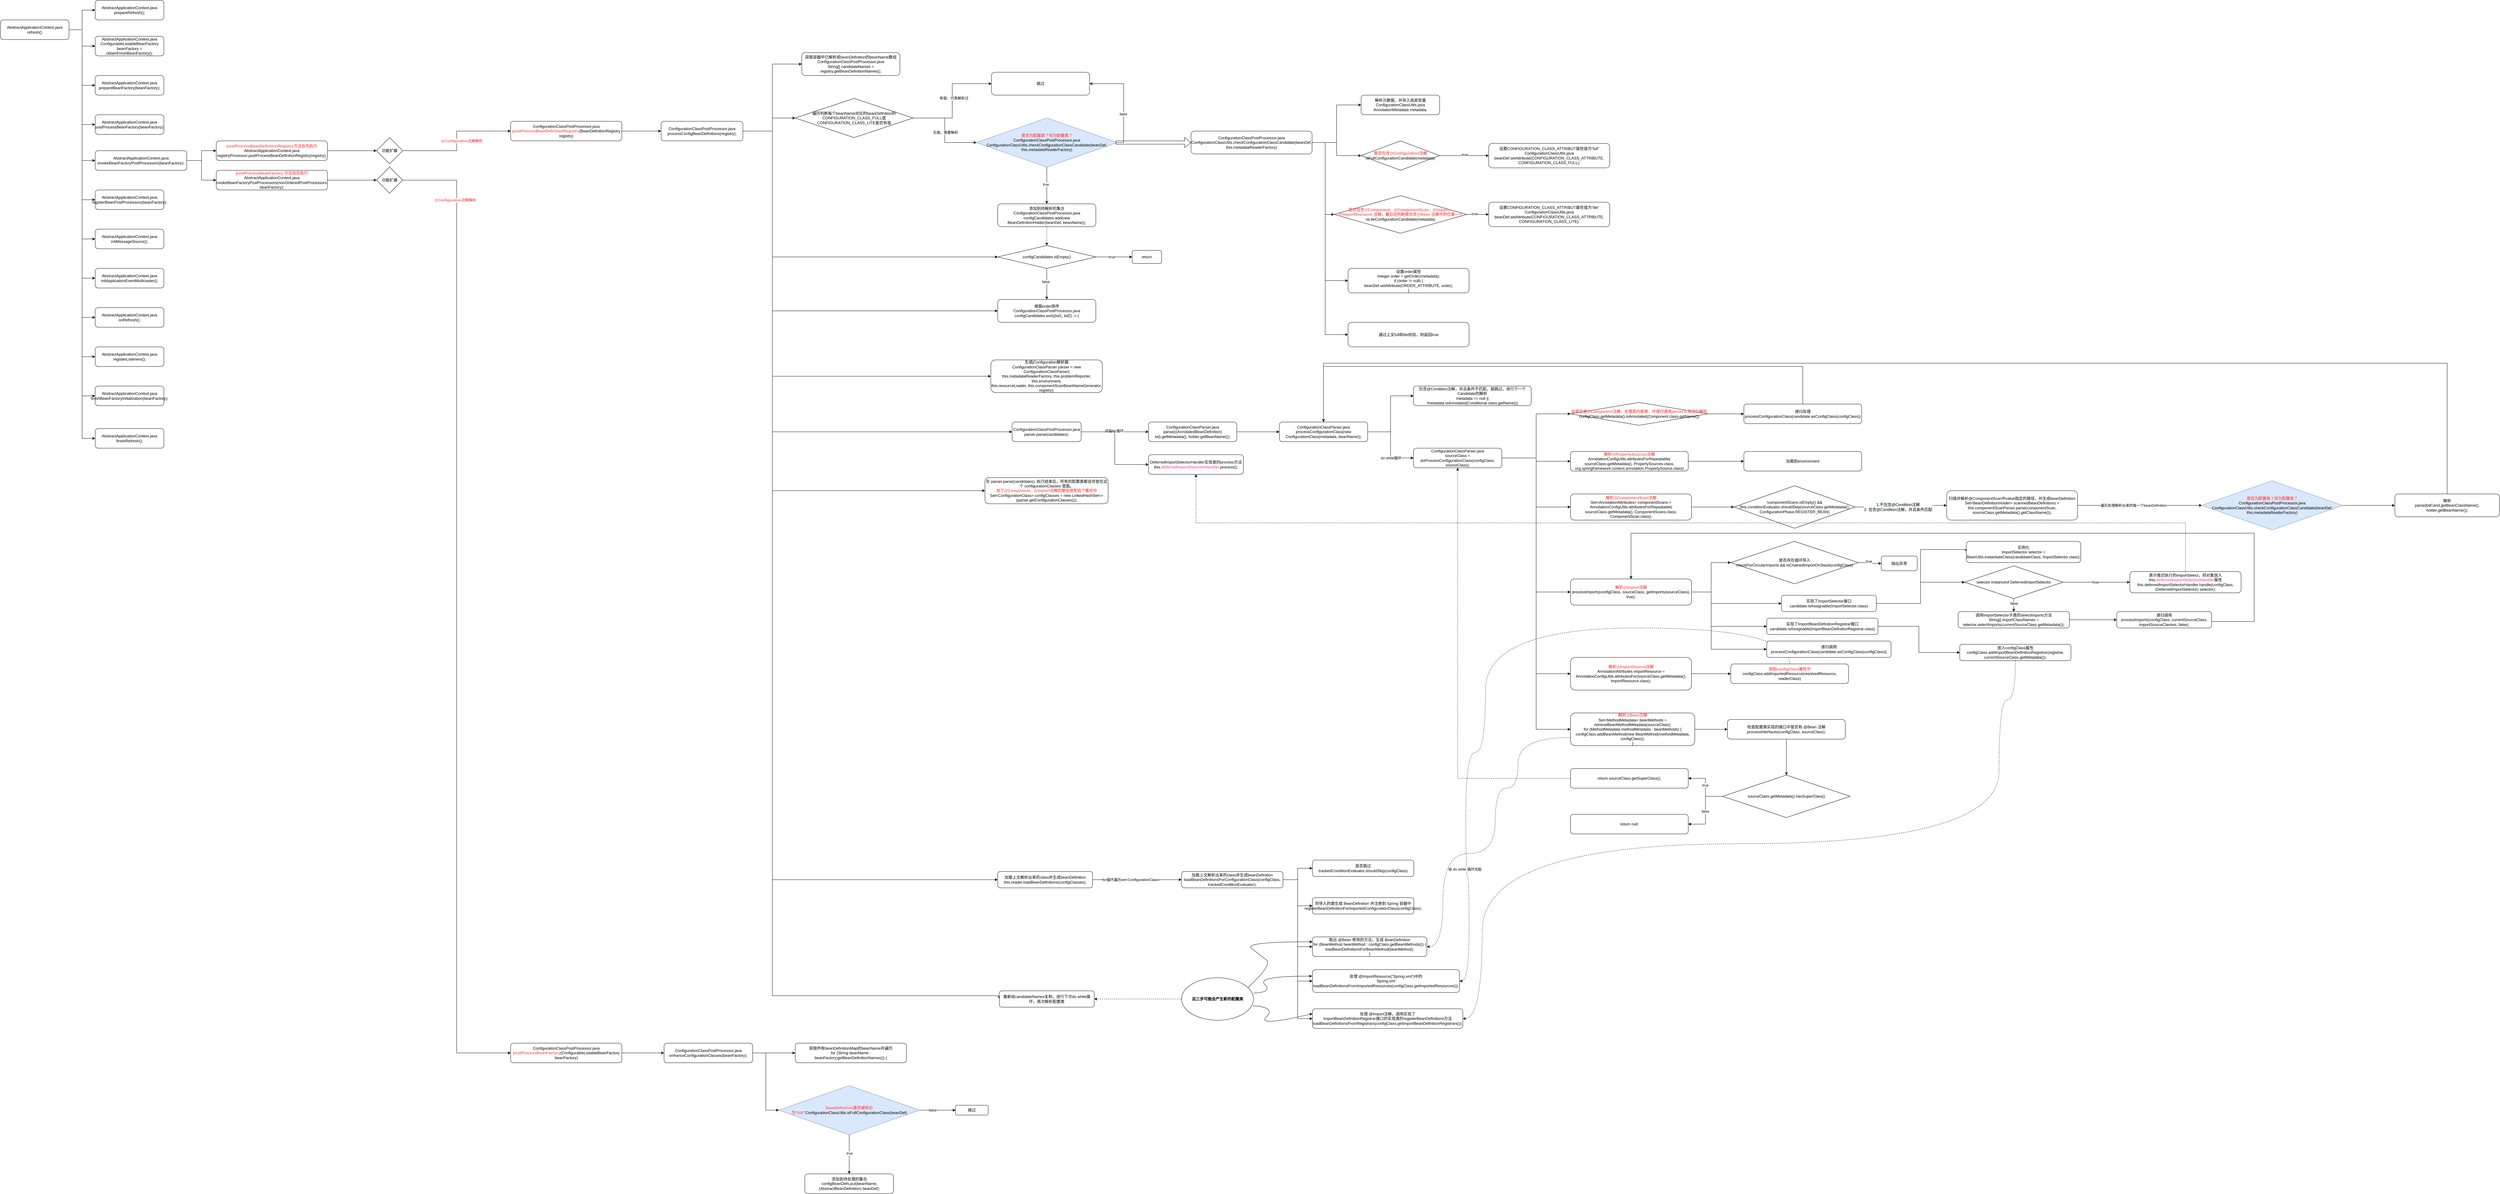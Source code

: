 <mxfile version="16.1.0" type="github">
  <diagram id="u4_ytDEmEdd7WWuaxwHe" name="第 1 页">
    <mxGraphModel dx="996" dy="632" grid="1" gridSize="10" guides="1" tooltips="1" connect="1" arrows="1" fold="1" page="1" pageScale="1" pageWidth="2339" pageHeight="3300" math="0" shadow="0">
      <root>
        <mxCell id="0" />
        <mxCell id="1" parent="0" />
        <mxCell id="zVeQvamyp8Eo6jB1S1Q2-14" style="edgeStyle=orthogonalEdgeStyle;rounded=0;orthogonalLoop=1;jettySize=auto;html=1;exitX=1;exitY=0.5;exitDx=0;exitDy=0;entryX=0;entryY=0.5;entryDx=0;entryDy=0;" parent="1" source="zVeQvamyp8Eo6jB1S1Q2-1" target="zVeQvamyp8Eo6jB1S1Q2-2" edge="1">
          <mxGeometry relative="1" as="geometry" />
        </mxCell>
        <mxCell id="zVeQvamyp8Eo6jB1S1Q2-15" style="edgeStyle=orthogonalEdgeStyle;rounded=0;orthogonalLoop=1;jettySize=auto;html=1;exitX=1;exitY=0.5;exitDx=0;exitDy=0;entryX=0;entryY=0.5;entryDx=0;entryDy=0;" parent="1" source="zVeQvamyp8Eo6jB1S1Q2-1" target="zVeQvamyp8Eo6jB1S1Q2-3" edge="1">
          <mxGeometry relative="1" as="geometry" />
        </mxCell>
        <mxCell id="zVeQvamyp8Eo6jB1S1Q2-16" style="edgeStyle=orthogonalEdgeStyle;rounded=0;orthogonalLoop=1;jettySize=auto;html=1;exitX=1;exitY=0.5;exitDx=0;exitDy=0;entryX=0;entryY=0.5;entryDx=0;entryDy=0;" parent="1" source="zVeQvamyp8Eo6jB1S1Q2-1" target="zVeQvamyp8Eo6jB1S1Q2-4" edge="1">
          <mxGeometry relative="1" as="geometry" />
        </mxCell>
        <mxCell id="zVeQvamyp8Eo6jB1S1Q2-17" style="edgeStyle=orthogonalEdgeStyle;rounded=0;orthogonalLoop=1;jettySize=auto;html=1;exitX=1;exitY=0.5;exitDx=0;exitDy=0;entryX=0;entryY=0.5;entryDx=0;entryDy=0;" parent="1" source="zVeQvamyp8Eo6jB1S1Q2-1" target="zVeQvamyp8Eo6jB1S1Q2-5" edge="1">
          <mxGeometry relative="1" as="geometry" />
        </mxCell>
        <mxCell id="zVeQvamyp8Eo6jB1S1Q2-18" style="edgeStyle=orthogonalEdgeStyle;rounded=0;orthogonalLoop=1;jettySize=auto;html=1;exitX=1;exitY=0.5;exitDx=0;exitDy=0;entryX=0;entryY=0.5;entryDx=0;entryDy=0;" parent="1" source="zVeQvamyp8Eo6jB1S1Q2-1" target="zVeQvamyp8Eo6jB1S1Q2-6" edge="1">
          <mxGeometry relative="1" as="geometry" />
        </mxCell>
        <mxCell id="zVeQvamyp8Eo6jB1S1Q2-20" style="edgeStyle=orthogonalEdgeStyle;rounded=0;orthogonalLoop=1;jettySize=auto;html=1;exitX=1;exitY=0.5;exitDx=0;exitDy=0;entryX=0;entryY=0.5;entryDx=0;entryDy=0;" parent="1" source="zVeQvamyp8Eo6jB1S1Q2-1" target="zVeQvamyp8Eo6jB1S1Q2-7" edge="1">
          <mxGeometry relative="1" as="geometry" />
        </mxCell>
        <mxCell id="zVeQvamyp8Eo6jB1S1Q2-21" style="edgeStyle=orthogonalEdgeStyle;rounded=0;orthogonalLoop=1;jettySize=auto;html=1;exitX=1;exitY=0.5;exitDx=0;exitDy=0;entryX=0;entryY=0.5;entryDx=0;entryDy=0;" parent="1" source="zVeQvamyp8Eo6jB1S1Q2-1" target="zVeQvamyp8Eo6jB1S1Q2-8" edge="1">
          <mxGeometry relative="1" as="geometry" />
        </mxCell>
        <mxCell id="zVeQvamyp8Eo6jB1S1Q2-22" style="edgeStyle=orthogonalEdgeStyle;rounded=0;orthogonalLoop=1;jettySize=auto;html=1;exitX=1;exitY=0.5;exitDx=0;exitDy=0;entryX=0;entryY=0.5;entryDx=0;entryDy=0;" parent="1" source="zVeQvamyp8Eo6jB1S1Q2-1" target="zVeQvamyp8Eo6jB1S1Q2-9" edge="1">
          <mxGeometry relative="1" as="geometry" />
        </mxCell>
        <mxCell id="zVeQvamyp8Eo6jB1S1Q2-23" style="edgeStyle=orthogonalEdgeStyle;rounded=0;orthogonalLoop=1;jettySize=auto;html=1;exitX=1;exitY=0.5;exitDx=0;exitDy=0;entryX=0;entryY=0.5;entryDx=0;entryDy=0;" parent="1" source="zVeQvamyp8Eo6jB1S1Q2-1" target="zVeQvamyp8Eo6jB1S1Q2-10" edge="1">
          <mxGeometry relative="1" as="geometry" />
        </mxCell>
        <mxCell id="zVeQvamyp8Eo6jB1S1Q2-24" style="edgeStyle=orthogonalEdgeStyle;rounded=0;orthogonalLoop=1;jettySize=auto;html=1;exitX=1;exitY=0.5;exitDx=0;exitDy=0;entryX=0;entryY=0.5;entryDx=0;entryDy=0;" parent="1" source="zVeQvamyp8Eo6jB1S1Q2-1" target="zVeQvamyp8Eo6jB1S1Q2-11" edge="1">
          <mxGeometry relative="1" as="geometry" />
        </mxCell>
        <mxCell id="zVeQvamyp8Eo6jB1S1Q2-25" style="edgeStyle=orthogonalEdgeStyle;rounded=0;orthogonalLoop=1;jettySize=auto;html=1;exitX=1;exitY=0.5;exitDx=0;exitDy=0;entryX=0;entryY=0.5;entryDx=0;entryDy=0;" parent="1" source="zVeQvamyp8Eo6jB1S1Q2-1" target="zVeQvamyp8Eo6jB1S1Q2-12" edge="1">
          <mxGeometry relative="1" as="geometry" />
        </mxCell>
        <mxCell id="zVeQvamyp8Eo6jB1S1Q2-26" style="edgeStyle=orthogonalEdgeStyle;rounded=0;orthogonalLoop=1;jettySize=auto;html=1;exitX=1;exitY=0.5;exitDx=0;exitDy=0;entryX=0;entryY=0.5;entryDx=0;entryDy=0;" parent="1" source="zVeQvamyp8Eo6jB1S1Q2-1" target="zVeQvamyp8Eo6jB1S1Q2-13" edge="1">
          <mxGeometry relative="1" as="geometry" />
        </mxCell>
        <mxCell id="zVeQvamyp8Eo6jB1S1Q2-1" value="AbstractApplicationContext.java&lt;br&gt;refresh()" style="rounded=1;whiteSpace=wrap;html=1;" parent="1" vertex="1">
          <mxGeometry x="310" y="170" width="210" height="60" as="geometry" />
        </mxCell>
        <mxCell id="zVeQvamyp8Eo6jB1S1Q2-2" value="AbstractApplicationContext.java&lt;br&gt;prepareRefresh();" style="rounded=1;whiteSpace=wrap;html=1;" parent="1" vertex="1">
          <mxGeometry x="600" y="110" width="210" height="60" as="geometry" />
        </mxCell>
        <mxCell id="zVeQvamyp8Eo6jB1S1Q2-3" value="AbstractApplicationContext.java&lt;br&gt;ConfigurableListableBeanFactory beanFactory = obtainFreshBeanFactory();" style="rounded=1;whiteSpace=wrap;html=1;" parent="1" vertex="1">
          <mxGeometry x="600" y="220" width="210" height="60" as="geometry" />
        </mxCell>
        <mxCell id="zVeQvamyp8Eo6jB1S1Q2-4" value="AbstractApplicationContext.java&lt;br&gt;prepareBeanFactory(beanFactory);" style="rounded=1;whiteSpace=wrap;html=1;" parent="1" vertex="1">
          <mxGeometry x="600" y="340" width="210" height="60" as="geometry" />
        </mxCell>
        <mxCell id="zVeQvamyp8Eo6jB1S1Q2-5" value="AbstractApplicationContext.java&lt;br&gt;postProcessBeanFactory(beanFactory);" style="rounded=1;whiteSpace=wrap;html=1;" parent="1" vertex="1">
          <mxGeometry x="600" y="460" width="210" height="60" as="geometry" />
        </mxCell>
        <mxCell id="zVeQvamyp8Eo6jB1S1Q2-29" style="edgeStyle=orthogonalEdgeStyle;rounded=0;orthogonalLoop=1;jettySize=auto;html=1;exitX=1;exitY=0.5;exitDx=0;exitDy=0;" parent="1" source="zVeQvamyp8Eo6jB1S1Q2-6" target="zVeQvamyp8Eo6jB1S1Q2-27" edge="1">
          <mxGeometry relative="1" as="geometry" />
        </mxCell>
        <mxCell id="zVeQvamyp8Eo6jB1S1Q2-30" style="edgeStyle=orthogonalEdgeStyle;rounded=0;orthogonalLoop=1;jettySize=auto;html=1;exitX=1;exitY=0.5;exitDx=0;exitDy=0;entryX=0;entryY=0.5;entryDx=0;entryDy=0;" parent="1" source="zVeQvamyp8Eo6jB1S1Q2-6" target="zVeQvamyp8Eo6jB1S1Q2-28" edge="1">
          <mxGeometry relative="1" as="geometry" />
        </mxCell>
        <mxCell id="zVeQvamyp8Eo6jB1S1Q2-6" value="AbstractApplicationContext.java&lt;br&gt;invokeBeanFactoryPostProcessors(beanFactory);" style="rounded=1;whiteSpace=wrap;html=1;" parent="1" vertex="1">
          <mxGeometry x="600" y="570" width="280" height="60" as="geometry" />
        </mxCell>
        <mxCell id="zVeQvamyp8Eo6jB1S1Q2-7" value="AbstractApplicationContext.java&lt;br&gt;registerBeanPostProcessors(beanFactory);" style="rounded=1;whiteSpace=wrap;html=1;" parent="1" vertex="1">
          <mxGeometry x="600" y="690" width="210" height="60" as="geometry" />
        </mxCell>
        <mxCell id="zVeQvamyp8Eo6jB1S1Q2-8" value="AbstractApplicationContext.java&lt;br&gt;initMessageSource();" style="rounded=1;whiteSpace=wrap;html=1;" parent="1" vertex="1">
          <mxGeometry x="600" y="810" width="210" height="60" as="geometry" />
        </mxCell>
        <mxCell id="zVeQvamyp8Eo6jB1S1Q2-9" value="AbstractApplicationContext.java&lt;br&gt;initApplicationEventMulticaster();" style="rounded=1;whiteSpace=wrap;html=1;" parent="1" vertex="1">
          <mxGeometry x="600" y="930" width="210" height="60" as="geometry" />
        </mxCell>
        <mxCell id="zVeQvamyp8Eo6jB1S1Q2-10" value="AbstractApplicationContext.java&lt;br&gt;onRefresh();" style="rounded=1;whiteSpace=wrap;html=1;" parent="1" vertex="1">
          <mxGeometry x="600" y="1050" width="210" height="60" as="geometry" />
        </mxCell>
        <mxCell id="zVeQvamyp8Eo6jB1S1Q2-11" value="AbstractApplicationContext.java&lt;br&gt;registerListeners();" style="rounded=1;whiteSpace=wrap;html=1;" parent="1" vertex="1">
          <mxGeometry x="600" y="1170" width="210" height="60" as="geometry" />
        </mxCell>
        <mxCell id="zVeQvamyp8Eo6jB1S1Q2-12" value="AbstractApplicationContext.java&lt;br&gt;finishBeanFactoryInitialization(beanFactory);" style="rounded=1;whiteSpace=wrap;html=1;" parent="1" vertex="1">
          <mxGeometry x="600" y="1290" width="210" height="60" as="geometry" />
        </mxCell>
        <mxCell id="zVeQvamyp8Eo6jB1S1Q2-13" value="AbstractApplicationContext.java&lt;br&gt;finishRefresh();" style="rounded=1;whiteSpace=wrap;html=1;" parent="1" vertex="1">
          <mxGeometry x="600" y="1420" width="210" height="60" as="geometry" />
        </mxCell>
        <mxCell id="zVeQvamyp8Eo6jB1S1Q2-33" style="edgeStyle=orthogonalEdgeStyle;rounded=0;orthogonalLoop=1;jettySize=auto;html=1;exitX=1;exitY=0.5;exitDx=0;exitDy=0;fontColor=#000000;" parent="1" source="zVeQvamyp8Eo6jB1S1Q2-27" target="zVeQvamyp8Eo6jB1S1Q2-32" edge="1">
          <mxGeometry relative="1" as="geometry" />
        </mxCell>
        <mxCell id="zVeQvamyp8Eo6jB1S1Q2-27" value="&lt;font color=&quot;#ff6666&quot;&gt;&lt;b&gt;postProcessBeanDefinitionRegistry方法会先执行&lt;br&gt;&lt;/b&gt;&lt;/font&gt;AbstractApplicationContext.java&lt;br&gt;registryProcessor.postProcessBeanDefinitionRegistry(registry);" style="rounded=1;whiteSpace=wrap;html=1;" parent="1" vertex="1">
          <mxGeometry x="970" y="540" width="340" height="60" as="geometry" />
        </mxCell>
        <mxCell id="lpueotJn2MPEtCa1TwRq-60" style="edgeStyle=orthogonalEdgeStyle;rounded=0;orthogonalLoop=1;jettySize=auto;html=1;exitX=1;exitY=0.5;exitDx=0;exitDy=0;entryX=0;entryY=0.5;entryDx=0;entryDy=0;fontColor=#FF66B3;" edge="1" parent="1" source="zVeQvamyp8Eo6jB1S1Q2-28" target="lpueotJn2MPEtCa1TwRq-59">
          <mxGeometry relative="1" as="geometry" />
        </mxCell>
        <mxCell id="zVeQvamyp8Eo6jB1S1Q2-28" value="&lt;b&gt;&lt;font color=&quot;#ff6666&quot;&gt;postProcessBeanFactory 方法会后执行&lt;br&gt;&lt;/font&gt;&lt;/b&gt;AbstractApplicationContext.java&lt;br&gt;invokeBeanFactoryPostProcessors(nonOrderedPostProcessors, beanFactory);" style="rounded=1;whiteSpace=wrap;html=1;" parent="1" vertex="1">
          <mxGeometry x="970" y="630" width="340" height="60" as="geometry" />
        </mxCell>
        <mxCell id="zVeQvamyp8Eo6jB1S1Q2-35" style="edgeStyle=orthogonalEdgeStyle;rounded=0;orthogonalLoop=1;jettySize=auto;html=1;exitX=1;exitY=0.5;exitDx=0;exitDy=0;entryX=0;entryY=0.5;entryDx=0;entryDy=0;fontColor=#000000;" parent="1" source="zVeQvamyp8Eo6jB1S1Q2-32" target="zVeQvamyp8Eo6jB1S1Q2-34" edge="1">
          <mxGeometry relative="1" as="geometry" />
        </mxCell>
        <mxCell id="zVeQvamyp8Eo6jB1S1Q2-36" value="&lt;font color=&quot;#ff6666&quot;&gt;&lt;b&gt;@Configuration注解解析&lt;/b&gt;&lt;/font&gt;" style="edgeLabel;html=1;align=center;verticalAlign=middle;resizable=0;points=[];fontColor=#000000;" parent="zVeQvamyp8Eo6jB1S1Q2-35" vertex="1" connectable="0">
          <mxGeometry x="0.457" y="1" relative="1" as="geometry">
            <mxPoint x="-44" y="31" as="offset" />
          </mxGeometry>
        </mxCell>
        <mxCell id="zVeQvamyp8Eo6jB1S1Q2-32" value="&lt;font color=&quot;#000000&quot;&gt;功能扩展&lt;/font&gt;" style="rhombus;whiteSpace=wrap;html=1;fontColor=#FF6666;" parent="1" vertex="1">
          <mxGeometry x="1460" y="530" width="80" height="80" as="geometry" />
        </mxCell>
        <mxCell id="zVeQvamyp8Eo6jB1S1Q2-38" style="edgeStyle=orthogonalEdgeStyle;rounded=0;orthogonalLoop=1;jettySize=auto;html=1;exitX=1;exitY=0.5;exitDx=0;exitDy=0;entryX=0;entryY=0.5;entryDx=0;entryDy=0;fontColor=#FF6666;" parent="1" source="zVeQvamyp8Eo6jB1S1Q2-34" target="zVeQvamyp8Eo6jB1S1Q2-37" edge="1">
          <mxGeometry relative="1" as="geometry" />
        </mxCell>
        <mxCell id="zVeQvamyp8Eo6jB1S1Q2-34" value="ConfigurationClassPostProcessor.java&lt;br&gt;&lt;font color=&quot;#ff6666&quot;&gt;&lt;b&gt;postProcessBeanDefinitionRegistry&lt;/b&gt;&lt;/font&gt;(BeanDefinitionRegistry registry)" style="rounded=1;whiteSpace=wrap;html=1;" parent="1" vertex="1">
          <mxGeometry x="1870" y="480" width="340" height="60" as="geometry" />
        </mxCell>
        <mxCell id="zVeQvamyp8Eo6jB1S1Q2-44" style="edgeStyle=orthogonalEdgeStyle;rounded=0;orthogonalLoop=1;jettySize=auto;html=1;exitX=1;exitY=0.5;exitDx=0;exitDy=0;entryX=0;entryY=0.5;entryDx=0;entryDy=0;fontColor=#000000;" parent="1" source="zVeQvamyp8Eo6jB1S1Q2-37" target="zVeQvamyp8Eo6jB1S1Q2-39" edge="1">
          <mxGeometry relative="1" as="geometry" />
        </mxCell>
        <mxCell id="zVeQvamyp8Eo6jB1S1Q2-45" style="edgeStyle=orthogonalEdgeStyle;rounded=0;orthogonalLoop=1;jettySize=auto;html=1;exitX=1;exitY=0.5;exitDx=0;exitDy=0;fontColor=#000000;" parent="1" source="zVeQvamyp8Eo6jB1S1Q2-37" target="zVeQvamyp8Eo6jB1S1Q2-40" edge="1">
          <mxGeometry relative="1" as="geometry">
            <Array as="points">
              <mxPoint x="2670" y="510" />
              <mxPoint x="2670" y="470" />
            </Array>
          </mxGeometry>
        </mxCell>
        <mxCell id="zVeQvamyp8Eo6jB1S1Q2-153" style="edgeStyle=orthogonalEdgeStyle;rounded=0;orthogonalLoop=1;jettySize=auto;html=1;exitX=1;exitY=0.5;exitDx=0;exitDy=0;entryX=0;entryY=0.5;entryDx=0;entryDy=0;fontColor=#000000;" parent="1" source="zVeQvamyp8Eo6jB1S1Q2-37" target="zVeQvamyp8Eo6jB1S1Q2-76" edge="1">
          <mxGeometry relative="1" as="geometry">
            <Array as="points">
              <mxPoint x="2670" y="510" />
              <mxPoint x="2670" y="895" />
            </Array>
          </mxGeometry>
        </mxCell>
        <mxCell id="zVeQvamyp8Eo6jB1S1Q2-154" style="edgeStyle=orthogonalEdgeStyle;rounded=0;orthogonalLoop=1;jettySize=auto;html=1;exitX=1;exitY=0.5;exitDx=0;exitDy=0;entryX=0;entryY=0.5;entryDx=0;entryDy=0;fontColor=#000000;" parent="1" source="zVeQvamyp8Eo6jB1S1Q2-37" target="zVeQvamyp8Eo6jB1S1Q2-85" edge="1">
          <mxGeometry relative="1" as="geometry">
            <Array as="points">
              <mxPoint x="2670" y="510" />
              <mxPoint x="2670" y="1060" />
            </Array>
          </mxGeometry>
        </mxCell>
        <mxCell id="zVeQvamyp8Eo6jB1S1Q2-155" style="edgeStyle=orthogonalEdgeStyle;rounded=0;orthogonalLoop=1;jettySize=auto;html=1;exitX=1;exitY=0.5;exitDx=0;exitDy=0;entryX=0;entryY=0.5;entryDx=0;entryDy=0;fontColor=#000000;" parent="1" source="zVeQvamyp8Eo6jB1S1Q2-37" target="zVeQvamyp8Eo6jB1S1Q2-87" edge="1">
          <mxGeometry relative="1" as="geometry">
            <Array as="points">
              <mxPoint x="2670" y="510" />
              <mxPoint x="2670" y="1260" />
            </Array>
          </mxGeometry>
        </mxCell>
        <mxCell id="zVeQvamyp8Eo6jB1S1Q2-156" style="edgeStyle=orthogonalEdgeStyle;rounded=0;orthogonalLoop=1;jettySize=auto;html=1;exitX=1;exitY=0.5;exitDx=0;exitDy=0;fontColor=#000000;entryX=0;entryY=0.5;entryDx=0;entryDy=0;" parent="1" source="zVeQvamyp8Eo6jB1S1Q2-37" target="zVeQvamyp8Eo6jB1S1Q2-89" edge="1">
          <mxGeometry relative="1" as="geometry">
            <mxPoint x="3380" y="1430" as="targetPoint" />
            <Array as="points">
              <mxPoint x="2670" y="510" />
              <mxPoint x="2670" y="1430" />
            </Array>
          </mxGeometry>
        </mxCell>
        <mxCell id="zVeQvamyp8Eo6jB1S1Q2-159" style="edgeStyle=orthogonalEdgeStyle;rounded=0;orthogonalLoop=1;jettySize=auto;html=1;exitX=1;exitY=0.5;exitDx=0;exitDy=0;entryX=0;entryY=0.5;entryDx=0;entryDy=0;fontColor=#000000;" parent="1" source="zVeQvamyp8Eo6jB1S1Q2-37" target="zVeQvamyp8Eo6jB1S1Q2-158" edge="1">
          <mxGeometry relative="1" as="geometry">
            <Array as="points">
              <mxPoint x="2670" y="510" />
              <mxPoint x="2670" y="1610" />
            </Array>
          </mxGeometry>
        </mxCell>
        <mxCell id="lpueotJn2MPEtCa1TwRq-30" style="edgeStyle=orthogonalEdgeStyle;rounded=0;orthogonalLoop=1;jettySize=auto;html=1;exitX=1;exitY=0.5;exitDx=0;exitDy=0;fontColor=#FF6666;entryX=0;entryY=0.5;entryDx=0;entryDy=0;" edge="1" parent="1" source="zVeQvamyp8Eo6jB1S1Q2-37" target="lpueotJn2MPEtCa1TwRq-1">
          <mxGeometry relative="1" as="geometry">
            <mxPoint x="3350" y="2810" as="targetPoint" />
            <Array as="points">
              <mxPoint x="2670" y="510" />
              <mxPoint x="2670" y="2800" />
            </Array>
          </mxGeometry>
        </mxCell>
        <mxCell id="lpueotJn2MPEtCa1TwRq-39" style="edgeStyle=orthogonalEdgeStyle;rounded=0;orthogonalLoop=1;jettySize=auto;html=1;exitX=1;exitY=0.5;exitDx=0;exitDy=0;entryX=0;entryY=0.5;entryDx=0;entryDy=0;fontColor=#000000;" edge="1" parent="1" source="zVeQvamyp8Eo6jB1S1Q2-37" target="lpueotJn2MPEtCa1TwRq-37">
          <mxGeometry relative="1" as="geometry">
            <Array as="points">
              <mxPoint x="2670" y="510" />
              <mxPoint x="2670" y="3155" />
            </Array>
          </mxGeometry>
        </mxCell>
        <mxCell id="zVeQvamyp8Eo6jB1S1Q2-37" value="ConfigurationClassPostProcessor.java&lt;br&gt;processConfigBeanDefinitions(registry);" style="rounded=1;whiteSpace=wrap;html=1;" parent="1" vertex="1">
          <mxGeometry x="2330" y="480" width="250" height="60" as="geometry" />
        </mxCell>
        <mxCell id="zVeQvamyp8Eo6jB1S1Q2-39" value="获取容器中已解析成beanDefinition的beanName数组&lt;br&gt;ConfigurationClassPostProcessor.java&lt;br&gt;String[] candidateNames = registry.getBeanDefinitionNames();" style="rounded=1;whiteSpace=wrap;html=1;" parent="1" vertex="1">
          <mxGeometry x="2760" y="270" width="300" height="70" as="geometry" />
        </mxCell>
        <mxCell id="zVeQvamyp8Eo6jB1S1Q2-42" style="edgeStyle=orthogonalEdgeStyle;rounded=0;orthogonalLoop=1;jettySize=auto;html=1;exitX=1;exitY=0.5;exitDx=0;exitDy=0;fontColor=#FF6666;entryX=0;entryY=0.5;entryDx=0;entryDy=0;" parent="1" source="zVeQvamyp8Eo6jB1S1Q2-40" target="zVeQvamyp8Eo6jB1S1Q2-41" edge="1">
          <mxGeometry relative="1" as="geometry" />
        </mxCell>
        <mxCell id="zVeQvamyp8Eo6jB1S1Q2-43" value="&lt;font color=&quot;#000000&quot;&gt;有值，代表解析过&lt;/font&gt;" style="edgeLabel;html=1;align=center;verticalAlign=middle;resizable=0;points=[];fontColor=#FF6666;" parent="zVeQvamyp8Eo6jB1S1Q2-42" vertex="1" connectable="0">
          <mxGeometry x="0.024" y="-5" relative="1" as="geometry">
            <mxPoint y="-5" as="offset" />
          </mxGeometry>
        </mxCell>
        <mxCell id="zVeQvamyp8Eo6jB1S1Q2-47" style="edgeStyle=orthogonalEdgeStyle;rounded=0;orthogonalLoop=1;jettySize=auto;html=1;exitX=1;exitY=0.5;exitDx=0;exitDy=0;entryX=0;entryY=0.5;entryDx=0;entryDy=0;fontColor=#000000;" parent="1" source="zVeQvamyp8Eo6jB1S1Q2-40" target="zVeQvamyp8Eo6jB1S1Q2-46" edge="1">
          <mxGeometry relative="1" as="geometry" />
        </mxCell>
        <mxCell id="zVeQvamyp8Eo6jB1S1Q2-48" value="无值，需要解析" style="edgeLabel;html=1;align=center;verticalAlign=middle;resizable=0;points=[];fontColor=#000000;" parent="zVeQvamyp8Eo6jB1S1Q2-47" vertex="1" connectable="0">
          <mxGeometry x="0.046" y="2" relative="1" as="geometry">
            <mxPoint as="offset" />
          </mxGeometry>
        </mxCell>
        <mxCell id="zVeQvamyp8Eo6jB1S1Q2-40" value="遍历判断每个beanName对应的beanDefinition的CONFIGURATION_CLASS_FULL或CONFIGURATION_CLASS_LITE是否有值" style="rhombus;whiteSpace=wrap;html=1;" parent="1" vertex="1">
          <mxGeometry x="2740" y="410" width="360" height="120" as="geometry" />
        </mxCell>
        <mxCell id="zVeQvamyp8Eo6jB1S1Q2-41" value="跳过" style="rounded=1;whiteSpace=wrap;html=1;" parent="1" vertex="1">
          <mxGeometry x="3340" y="330" width="300" height="70" as="geometry" />
        </mxCell>
        <mxCell id="zVeQvamyp8Eo6jB1S1Q2-49" style="edgeStyle=orthogonalEdgeStyle;rounded=0;orthogonalLoop=1;jettySize=auto;html=1;exitX=1;exitY=0.5;exitDx=0;exitDy=0;entryX=1;entryY=0.5;entryDx=0;entryDy=0;fontColor=#000000;" parent="1" source="zVeQvamyp8Eo6jB1S1Q2-46" target="zVeQvamyp8Eo6jB1S1Q2-41" edge="1">
          <mxGeometry relative="1" as="geometry" />
        </mxCell>
        <mxCell id="zVeQvamyp8Eo6jB1S1Q2-50" value="false" style="edgeLabel;html=1;align=center;verticalAlign=middle;resizable=0;points=[];fontColor=#000000;" parent="zVeQvamyp8Eo6jB1S1Q2-49" vertex="1" connectable="0">
          <mxGeometry x="-0.298" y="1" relative="1" as="geometry">
            <mxPoint y="-1" as="offset" />
          </mxGeometry>
        </mxCell>
        <mxCell id="zVeQvamyp8Eo6jB1S1Q2-52" style="edgeStyle=orthogonalEdgeStyle;rounded=0;orthogonalLoop=1;jettySize=auto;html=1;exitX=0.5;exitY=1;exitDx=0;exitDy=0;entryX=0.5;entryY=0;entryDx=0;entryDy=0;fontColor=#000000;" parent="1" source="zVeQvamyp8Eo6jB1S1Q2-46" target="zVeQvamyp8Eo6jB1S1Q2-51" edge="1">
          <mxGeometry relative="1" as="geometry" />
        </mxCell>
        <mxCell id="zVeQvamyp8Eo6jB1S1Q2-53" value="true" style="edgeLabel;html=1;align=center;verticalAlign=middle;resizable=0;points=[];fontColor=#000000;" parent="zVeQvamyp8Eo6jB1S1Q2-52" vertex="1" connectable="0">
          <mxGeometry x="-0.061" y="-3" relative="1" as="geometry">
            <mxPoint as="offset" />
          </mxGeometry>
        </mxCell>
        <mxCell id="zVeQvamyp8Eo6jB1S1Q2-46" value="&lt;b&gt;&lt;font color=&quot;#ff6666&quot;&gt;是否为配置类？何为配置类？&lt;/font&gt;&lt;/b&gt;&lt;br&gt;ConfigurationClassPostProcessor.java&lt;br&gt;ConfigurationClassUtils.checkConfigurationClassCandidate(beanDef, this.metadataReaderFactory)" style="rhombus;whiteSpace=wrap;html=1;fillColor=#dae8fc;strokeColor=#6c8ebf;" parent="1" vertex="1">
          <mxGeometry x="3294" y="470" width="430" height="150" as="geometry" />
        </mxCell>
        <mxCell id="zVeQvamyp8Eo6jB1S1Q2-77" style="edgeStyle=orthogonalEdgeStyle;rounded=0;orthogonalLoop=1;jettySize=auto;html=1;exitX=0.5;exitY=1;exitDx=0;exitDy=0;entryX=0.5;entryY=0;entryDx=0;entryDy=0;fontColor=#FF6666;dashed=1;" parent="1" source="zVeQvamyp8Eo6jB1S1Q2-51" target="zVeQvamyp8Eo6jB1S1Q2-76" edge="1">
          <mxGeometry relative="1" as="geometry" />
        </mxCell>
        <mxCell id="zVeQvamyp8Eo6jB1S1Q2-51" value="添加到待解析的集合&lt;br&gt;ConfigurationClassPostProcessor.java&lt;br&gt;configCandidates.add(new BeanDefinitionHolder(beanDef, beanName));" style="rounded=1;whiteSpace=wrap;html=1;" parent="1" vertex="1">
          <mxGeometry x="3359" y="732.5" width="300" height="70" as="geometry" />
        </mxCell>
        <mxCell id="zVeQvamyp8Eo6jB1S1Q2-63" style="edgeStyle=orthogonalEdgeStyle;rounded=0;orthogonalLoop=1;jettySize=auto;html=1;exitX=1;exitY=0.5;exitDx=0;exitDy=0;entryX=0;entryY=0.5;entryDx=0;entryDy=0;fontColor=#000000;" parent="1" source="zVeQvamyp8Eo6jB1S1Q2-54" target="zVeQvamyp8Eo6jB1S1Q2-60" edge="1">
          <mxGeometry relative="1" as="geometry" />
        </mxCell>
        <mxCell id="zVeQvamyp8Eo6jB1S1Q2-64" style="edgeStyle=orthogonalEdgeStyle;rounded=0;orthogonalLoop=1;jettySize=auto;html=1;exitX=1;exitY=0.5;exitDx=0;exitDy=0;entryX=0;entryY=0.5;entryDx=0;entryDy=0;fontColor=#000000;" parent="1" source="zVeQvamyp8Eo6jB1S1Q2-54" target="zVeQvamyp8Eo6jB1S1Q2-61" edge="1">
          <mxGeometry relative="1" as="geometry" />
        </mxCell>
        <mxCell id="zVeQvamyp8Eo6jB1S1Q2-65" style="edgeStyle=orthogonalEdgeStyle;rounded=0;orthogonalLoop=1;jettySize=auto;html=1;exitX=1;exitY=0.5;exitDx=0;exitDy=0;entryX=0;entryY=0.5;entryDx=0;entryDy=0;fontColor=#000000;" parent="1" source="zVeQvamyp8Eo6jB1S1Q2-54" target="zVeQvamyp8Eo6jB1S1Q2-62" edge="1">
          <mxGeometry relative="1" as="geometry">
            <Array as="points">
              <mxPoint x="4360" y="545" />
              <mxPoint x="4360" y="765" />
            </Array>
          </mxGeometry>
        </mxCell>
        <mxCell id="zVeQvamyp8Eo6jB1S1Q2-75" style="edgeStyle=orthogonalEdgeStyle;rounded=0;orthogonalLoop=1;jettySize=auto;html=1;exitX=1;exitY=0.5;exitDx=0;exitDy=0;fontColor=#000000;entryX=0;entryY=0.5;entryDx=0;entryDy=0;" parent="1" source="zVeQvamyp8Eo6jB1S1Q2-54" target="zVeQvamyp8Eo6jB1S1Q2-74" edge="1">
          <mxGeometry relative="1" as="geometry">
            <mxPoint x="4300" y="1140" as="targetPoint" />
            <Array as="points">
              <mxPoint x="4360" y="545" />
              <mxPoint x="4360" y="1133" />
            </Array>
          </mxGeometry>
        </mxCell>
        <mxCell id="zVeQvamyp8Eo6jB1S1Q2-83" style="edgeStyle=orthogonalEdgeStyle;rounded=0;orthogonalLoop=1;jettySize=auto;html=1;exitX=1;exitY=0.5;exitDx=0;exitDy=0;entryX=0;entryY=0.5;entryDx=0;entryDy=0;fontColor=#000000;" parent="1" source="zVeQvamyp8Eo6jB1S1Q2-54" target="zVeQvamyp8Eo6jB1S1Q2-82" edge="1">
          <mxGeometry relative="1" as="geometry">
            <Array as="points">
              <mxPoint x="4360" y="545" />
              <mxPoint x="4360" y="967" />
            </Array>
          </mxGeometry>
        </mxCell>
        <mxCell id="zVeQvamyp8Eo6jB1S1Q2-54" value="ConfigurationClassPostProcessor.java&lt;br&gt;ConfigurationClassUtils.checkConfigurationClassCandidate(beanDef, this.metadataReaderFactory)" style="rounded=1;whiteSpace=wrap;html=1;" parent="1" vertex="1">
          <mxGeometry x="3950" y="510" width="370" height="70" as="geometry" />
        </mxCell>
        <mxCell id="zVeQvamyp8Eo6jB1S1Q2-58" value="" style="shape=flexArrow;endArrow=classic;html=1;rounded=0;fontColor=#000000;" parent="1" target="zVeQvamyp8Eo6jB1S1Q2-54" edge="1">
          <mxGeometry width="100" height="100" relative="1" as="geometry">
            <mxPoint x="3720" y="545" as="sourcePoint" />
            <mxPoint x="3910" y="640" as="targetPoint" />
          </mxGeometry>
        </mxCell>
        <mxCell id="zVeQvamyp8Eo6jB1S1Q2-60" value="解析元数据，并存入局部变量&lt;br&gt;ConfigurationClassUtils.java&lt;br&gt;AnnotationMetadata metadata;" style="rounded=1;whiteSpace=wrap;html=1;" parent="1" vertex="1">
          <mxGeometry x="4470" y="400" width="240" height="60" as="geometry" />
        </mxCell>
        <mxCell id="zVeQvamyp8Eo6jB1S1Q2-69" style="edgeStyle=orthogonalEdgeStyle;rounded=0;orthogonalLoop=1;jettySize=auto;html=1;exitX=1;exitY=0.5;exitDx=0;exitDy=0;fontColor=#000000;" parent="1" source="zVeQvamyp8Eo6jB1S1Q2-61" target="zVeQvamyp8Eo6jB1S1Q2-66" edge="1">
          <mxGeometry relative="1" as="geometry" />
        </mxCell>
        <mxCell id="zVeQvamyp8Eo6jB1S1Q2-71" value="true" style="edgeLabel;html=1;align=center;verticalAlign=middle;resizable=0;points=[];fontColor=#000000;" parent="zVeQvamyp8Eo6jB1S1Q2-69" vertex="1" connectable="0">
          <mxGeometry x="0.011" y="3" relative="1" as="geometry">
            <mxPoint x="1" as="offset" />
          </mxGeometry>
        </mxCell>
        <mxCell id="zVeQvamyp8Eo6jB1S1Q2-61" value="&lt;font color=&quot;#ff6666&quot;&gt;&lt;b&gt;是否包含@Configuration注解&lt;br&gt;&lt;/b&gt;&lt;/font&gt;isFullConfigurationCandidate(metadata)" style="rhombus;whiteSpace=wrap;html=1;" parent="1" vertex="1">
          <mxGeometry x="4470" y="540" width="240" height="90" as="geometry" />
        </mxCell>
        <mxCell id="zVeQvamyp8Eo6jB1S1Q2-70" style="edgeStyle=orthogonalEdgeStyle;rounded=0;orthogonalLoop=1;jettySize=auto;html=1;exitX=1;exitY=0.5;exitDx=0;exitDy=0;entryX=0;entryY=0.5;entryDx=0;entryDy=0;fontColor=#000000;" parent="1" source="zVeQvamyp8Eo6jB1S1Q2-62" target="zVeQvamyp8Eo6jB1S1Q2-68" edge="1">
          <mxGeometry relative="1" as="geometry" />
        </mxCell>
        <mxCell id="zVeQvamyp8Eo6jB1S1Q2-72" value="true" style="edgeLabel;html=1;align=center;verticalAlign=middle;resizable=0;points=[];fontColor=#000000;" parent="zVeQvamyp8Eo6jB1S1Q2-70" vertex="1" connectable="0">
          <mxGeometry x="-0.291" y="2" relative="1" as="geometry">
            <mxPoint as="offset" />
          </mxGeometry>
        </mxCell>
        <mxCell id="zVeQvamyp8Eo6jB1S1Q2-62" value="&lt;b&gt;&lt;font color=&quot;#ff6666&quot;&gt;是否包含@Component、@ComponentScan、@Import、@ImportResource 注解，最后还判断是包含@Bean 注解中的任意一个&lt;br&gt;&lt;/font&gt;&lt;/b&gt;isLiteConfigurationCandidate(metadata)" style="rhombus;whiteSpace=wrap;html=1;" parent="1" vertex="1">
          <mxGeometry x="4387.5" y="707.5" width="405" height="115" as="geometry" />
        </mxCell>
        <mxCell id="zVeQvamyp8Eo6jB1S1Q2-66" value="设置CONFIGURATION_CLASS_ATTRIBUT属性值为“full”&lt;br&gt;ConfigurationClassUtils.java&lt;br&gt;beanDef.setAttribute(CONFIGURATION_CLASS_ATTRIBUTE, CONFIGURATION_CLASS_FULL);" style="rounded=1;whiteSpace=wrap;html=1;" parent="1" vertex="1">
          <mxGeometry x="4860" y="547.5" width="370" height="75" as="geometry" />
        </mxCell>
        <mxCell id="zVeQvamyp8Eo6jB1S1Q2-68" value="设置CONFIGURATION_CLASS_ATTRIBUT属性值为“lite”&lt;br&gt;ConfigurationClassUtils.java&lt;br&gt;beanDef.setAttribute(CONFIGURATION_CLASS_ATTRIBUTE, CONFIGURATION_CLASS_LITE);" style="rounded=1;whiteSpace=wrap;html=1;" parent="1" vertex="1">
          <mxGeometry x="4860" y="727.5" width="370" height="75" as="geometry" />
        </mxCell>
        <mxCell id="zVeQvamyp8Eo6jB1S1Q2-74" value="通过上文full和lite校验，则返回true" style="rounded=1;whiteSpace=wrap;html=1;" parent="1" vertex="1">
          <mxGeometry x="4430" y="1095" width="370" height="75" as="geometry" />
        </mxCell>
        <mxCell id="zVeQvamyp8Eo6jB1S1Q2-79" style="edgeStyle=orthogonalEdgeStyle;rounded=0;orthogonalLoop=1;jettySize=auto;html=1;exitX=1;exitY=0.5;exitDx=0;exitDy=0;entryX=0;entryY=0.5;entryDx=0;entryDy=0;fontColor=#FF6666;" parent="1" source="zVeQvamyp8Eo6jB1S1Q2-76" target="zVeQvamyp8Eo6jB1S1Q2-78" edge="1">
          <mxGeometry relative="1" as="geometry" />
        </mxCell>
        <mxCell id="zVeQvamyp8Eo6jB1S1Q2-80" value="&lt;font color=&quot;#000000&quot;&gt;true&lt;/font&gt;" style="edgeLabel;html=1;align=center;verticalAlign=middle;resizable=0;points=[];fontColor=#FF6666;" parent="zVeQvamyp8Eo6jB1S1Q2-79" vertex="1" connectable="0">
          <mxGeometry x="-0.238" y="-1" relative="1" as="geometry">
            <mxPoint x="6" y="-1" as="offset" />
          </mxGeometry>
        </mxCell>
        <mxCell id="zVeQvamyp8Eo6jB1S1Q2-86" style="edgeStyle=orthogonalEdgeStyle;rounded=0;orthogonalLoop=1;jettySize=auto;html=1;exitX=0.5;exitY=1;exitDx=0;exitDy=0;fontColor=#000000;" parent="1" source="zVeQvamyp8Eo6jB1S1Q2-76" target="zVeQvamyp8Eo6jB1S1Q2-85" edge="1">
          <mxGeometry relative="1" as="geometry" />
        </mxCell>
        <mxCell id="zVeQvamyp8Eo6jB1S1Q2-157" value="false" style="edgeLabel;html=1;align=center;verticalAlign=middle;resizable=0;points=[];fontColor=#000000;" parent="zVeQvamyp8Eo6jB1S1Q2-86" vertex="1" connectable="0">
          <mxGeometry x="-0.148" y="-3" relative="1" as="geometry">
            <mxPoint as="offset" />
          </mxGeometry>
        </mxCell>
        <mxCell id="zVeQvamyp8Eo6jB1S1Q2-76" value="configCandidates.isEmpty()" style="rhombus;whiteSpace=wrap;html=1;" parent="1" vertex="1">
          <mxGeometry x="3359" y="860" width="300" height="70" as="geometry" />
        </mxCell>
        <mxCell id="zVeQvamyp8Eo6jB1S1Q2-78" value="return" style="rounded=1;whiteSpace=wrap;html=1;" parent="1" vertex="1">
          <mxGeometry x="3770" y="875" width="90" height="40" as="geometry" />
        </mxCell>
        <mxCell id="zVeQvamyp8Eo6jB1S1Q2-82" value="&lt;div&gt;设置order属性&lt;/div&gt;&lt;div&gt;Integer order = getOrder(metadata);&lt;/div&gt;&lt;div&gt;&lt;span&gt;  &lt;/span&gt;if (order != null) {&lt;/div&gt;&lt;div&gt;&lt;span&gt;   &lt;/span&gt;beanDef.setAttribute(ORDER_ATTRIBUTE, order);&lt;/div&gt;&lt;div&gt;&lt;span&gt;  &lt;/span&gt;}&lt;/div&gt;" style="rounded=1;whiteSpace=wrap;html=1;" parent="1" vertex="1">
          <mxGeometry x="4430" y="930" width="370" height="75" as="geometry" />
        </mxCell>
        <mxCell id="zVeQvamyp8Eo6jB1S1Q2-85" value="根据order排序&lt;br&gt;ConfigurationClassPostProcessor.java&lt;br&gt;configCandidates.sort((bd1, bd2) -&amp;gt; {" style="rounded=1;whiteSpace=wrap;html=1;" parent="1" vertex="1">
          <mxGeometry x="3359" y="1025" width="300" height="70" as="geometry" />
        </mxCell>
        <mxCell id="zVeQvamyp8Eo6jB1S1Q2-87" value="&lt;div&gt;生成jConfiguration解析器&lt;/div&gt;&lt;div&gt;ConfigurationClassParser parser = new ConfigurationClassParser(&lt;/div&gt;&lt;div&gt;&lt;span&gt;    &lt;/span&gt;this.metadataReaderFactory, this.problemReporter, this.environment,&lt;/div&gt;&lt;div&gt;&lt;span&gt;    &lt;/span&gt;this.resourceLoader, this.componentScanBeanNameGenerator, registry);&lt;/div&gt;" style="rounded=1;whiteSpace=wrap;html=1;" parent="1" vertex="1">
          <mxGeometry x="3338" y="1210" width="341" height="100" as="geometry" />
        </mxCell>
        <mxCell id="zVeQvamyp8Eo6jB1S1Q2-92" style="edgeStyle=orthogonalEdgeStyle;rounded=0;orthogonalLoop=1;jettySize=auto;html=1;exitX=1;exitY=0.5;exitDx=0;exitDy=0;entryX=0;entryY=0.5;entryDx=0;entryDy=0;fontColor=#000000;" parent="1" source="zVeQvamyp8Eo6jB1S1Q2-89" target="zVeQvamyp8Eo6jB1S1Q2-91" edge="1">
          <mxGeometry relative="1" as="geometry" />
        </mxCell>
        <mxCell id="zVeQvamyp8Eo6jB1S1Q2-93" value="开启for循环" style="edgeLabel;html=1;align=center;verticalAlign=middle;resizable=0;points=[];fontColor=#000000;" parent="zVeQvamyp8Eo6jB1S1Q2-92" vertex="1" connectable="0">
          <mxGeometry x="-0.019" y="3" relative="1" as="geometry">
            <mxPoint as="offset" />
          </mxGeometry>
        </mxCell>
        <mxCell id="lpueotJn2MPEtCa1TwRq-56" style="edgeStyle=orthogonalEdgeStyle;rounded=0;orthogonalLoop=1;jettySize=auto;html=1;exitX=1;exitY=0.5;exitDx=0;exitDy=0;entryX=0;entryY=0.5;entryDx=0;entryDy=0;fontColor=#000000;" edge="1" parent="1" source="zVeQvamyp8Eo6jB1S1Q2-89" target="lpueotJn2MPEtCa1TwRq-55">
          <mxGeometry relative="1" as="geometry" />
        </mxCell>
        <mxCell id="zVeQvamyp8Eo6jB1S1Q2-89" value="ConfigurationClassPostProcessor.java&lt;br&gt;parser.parse(candidates);" style="rounded=1;whiteSpace=wrap;html=1;" parent="1" vertex="1">
          <mxGeometry x="3403" y="1400" width="211" height="60" as="geometry" />
        </mxCell>
        <mxCell id="zVeQvamyp8Eo6jB1S1Q2-95" style="edgeStyle=orthogonalEdgeStyle;rounded=0;orthogonalLoop=1;jettySize=auto;html=1;exitX=1;exitY=0.5;exitDx=0;exitDy=0;entryX=0;entryY=0.5;entryDx=0;entryDy=0;fontColor=#000000;" parent="1" source="zVeQvamyp8Eo6jB1S1Q2-91" target="zVeQvamyp8Eo6jB1S1Q2-94" edge="1">
          <mxGeometry relative="1" as="geometry" />
        </mxCell>
        <mxCell id="zVeQvamyp8Eo6jB1S1Q2-91" value="ConfigurationClassParser.java&lt;br&gt;parse(((AnnotatedBeanDefinition) bd).getMetadata(), holder.getBeanName());" style="rounded=1;whiteSpace=wrap;html=1;" parent="1" vertex="1">
          <mxGeometry x="3820" y="1400" width="270" height="60" as="geometry" />
        </mxCell>
        <mxCell id="zVeQvamyp8Eo6jB1S1Q2-97" style="edgeStyle=orthogonalEdgeStyle;rounded=0;orthogonalLoop=1;jettySize=auto;html=1;exitX=1;exitY=0.5;exitDx=0;exitDy=0;entryX=0;entryY=0.5;entryDx=0;entryDy=0;fontColor=#000000;" parent="1" source="zVeQvamyp8Eo6jB1S1Q2-94" target="zVeQvamyp8Eo6jB1S1Q2-96" edge="1">
          <mxGeometry relative="1" as="geometry" />
        </mxCell>
        <mxCell id="zVeQvamyp8Eo6jB1S1Q2-99" value="do while循环" style="edgeStyle=orthogonalEdgeStyle;rounded=0;orthogonalLoop=1;jettySize=auto;html=1;exitX=1;exitY=0.5;exitDx=0;exitDy=0;entryX=0;entryY=0.5;entryDx=0;entryDy=0;fontColor=#000000;" parent="1" source="zVeQvamyp8Eo6jB1S1Q2-94" target="zVeQvamyp8Eo6jB1S1Q2-98" edge="1">
          <mxGeometry x="0.375" relative="1" as="geometry">
            <mxPoint x="-1" as="offset" />
          </mxGeometry>
        </mxCell>
        <mxCell id="zVeQvamyp8Eo6jB1S1Q2-94" value="ConfigurationClassParser.java&lt;br&gt;processConfigurationClass(new ConfigurationClass(metadata, beanName));" style="rounded=1;whiteSpace=wrap;html=1;" parent="1" vertex="1">
          <mxGeometry x="4220" y="1400" width="270" height="60" as="geometry" />
        </mxCell>
        <mxCell id="zVeQvamyp8Eo6jB1S1Q2-96" value="包含@Condition注解，并且条件不匹配，就跳过，进行下一个Candidate的解析&lt;br&gt;metadata == null || !metadata.isAnnotated(Conditional.class.getName())" style="rounded=1;whiteSpace=wrap;html=1;" parent="1" vertex="1">
          <mxGeometry x="4630" y="1290" width="360" height="60" as="geometry" />
        </mxCell>
        <mxCell id="zVeQvamyp8Eo6jB1S1Q2-102" style="edgeStyle=orthogonalEdgeStyle;rounded=0;orthogonalLoop=1;jettySize=auto;html=1;exitX=1;exitY=0.5;exitDx=0;exitDy=0;entryX=0;entryY=0.5;entryDx=0;entryDy=0;fontColor=#000000;" parent="1" source="zVeQvamyp8Eo6jB1S1Q2-98" target="zVeQvamyp8Eo6jB1S1Q2-100" edge="1">
          <mxGeometry relative="1" as="geometry" />
        </mxCell>
        <mxCell id="zVeQvamyp8Eo6jB1S1Q2-106" style="edgeStyle=orthogonalEdgeStyle;rounded=0;orthogonalLoop=1;jettySize=auto;html=1;exitX=1;exitY=0.5;exitDx=0;exitDy=0;entryX=0;entryY=0.5;entryDx=0;entryDy=0;fontColor=#FF6666;" parent="1" source="zVeQvamyp8Eo6jB1S1Q2-98" target="zVeQvamyp8Eo6jB1S1Q2-105" edge="1">
          <mxGeometry relative="1" as="geometry" />
        </mxCell>
        <mxCell id="zVeQvamyp8Eo6jB1S1Q2-108" style="edgeStyle=orthogonalEdgeStyle;rounded=0;orthogonalLoop=1;jettySize=auto;html=1;exitX=1;exitY=0.5;exitDx=0;exitDy=0;entryX=0;entryY=0.5;entryDx=0;entryDy=0;fontColor=#FF6666;" parent="1" source="zVeQvamyp8Eo6jB1S1Q2-98" target="zVeQvamyp8Eo6jB1S1Q2-107" edge="1">
          <mxGeometry relative="1" as="geometry" />
        </mxCell>
        <mxCell id="zVeQvamyp8Eo6jB1S1Q2-121" style="edgeStyle=orthogonalEdgeStyle;rounded=0;orthogonalLoop=1;jettySize=auto;html=1;exitX=1;exitY=0.5;exitDx=0;exitDy=0;entryX=0;entryY=0.5;entryDx=0;entryDy=0;fontColor=#FF6666;" parent="1" source="zVeQvamyp8Eo6jB1S1Q2-98" target="zVeQvamyp8Eo6jB1S1Q2-120" edge="1">
          <mxGeometry relative="1" as="geometry" />
        </mxCell>
        <mxCell id="zVeQvamyp8Eo6jB1S1Q2-133" style="edgeStyle=orthogonalEdgeStyle;rounded=0;orthogonalLoop=1;jettySize=auto;html=1;exitX=1;exitY=0.5;exitDx=0;exitDy=0;entryX=0;entryY=0.5;entryDx=0;entryDy=0;fontColor=#000000;" parent="1" source="zVeQvamyp8Eo6jB1S1Q2-98" target="zVeQvamyp8Eo6jB1S1Q2-129" edge="1">
          <mxGeometry relative="1" as="geometry" />
        </mxCell>
        <mxCell id="zVeQvamyp8Eo6jB1S1Q2-137" style="edgeStyle=orthogonalEdgeStyle;rounded=0;orthogonalLoop=1;jettySize=auto;html=1;exitX=1;exitY=0.5;exitDx=0;exitDy=0;entryX=0;entryY=0.5;entryDx=0;entryDy=0;fontColor=#000000;" parent="1" source="zVeQvamyp8Eo6jB1S1Q2-98" target="zVeQvamyp8Eo6jB1S1Q2-136" edge="1">
          <mxGeometry relative="1" as="geometry" />
        </mxCell>
        <mxCell id="zVeQvamyp8Eo6jB1S1Q2-98" value="ConfigurationClassParser.java&lt;br&gt;sourceClass = doProcessConfigurationClass(configClass, sourceClass);" style="rounded=1;whiteSpace=wrap;html=1;" parent="1" vertex="1">
          <mxGeometry x="4630" y="1480" width="270" height="60" as="geometry" />
        </mxCell>
        <mxCell id="zVeQvamyp8Eo6jB1S1Q2-103" style="edgeStyle=orthogonalEdgeStyle;rounded=0;orthogonalLoop=1;jettySize=auto;html=1;exitX=1;exitY=0.5;exitDx=0;exitDy=0;fontColor=#000000;" parent="1" source="zVeQvamyp8Eo6jB1S1Q2-100" target="zVeQvamyp8Eo6jB1S1Q2-101" edge="1">
          <mxGeometry relative="1" as="geometry" />
        </mxCell>
        <mxCell id="zVeQvamyp8Eo6jB1S1Q2-100" value="&lt;font color=&quot;#ff6666&quot;&gt;&lt;b&gt;如果包含@Component注解，处理其内部类，并递归调用parser方法进行解析&lt;br&gt;&lt;/b&gt;&lt;/font&gt;configClass.getMetadata().isAnnotated(Component.class.getName())" style="rhombus;whiteSpace=wrap;html=1;" parent="1" vertex="1">
          <mxGeometry x="5110" y="1340" width="420" height="70" as="geometry" />
        </mxCell>
        <mxCell id="zVeQvamyp8Eo6jB1S1Q2-104" style="edgeStyle=orthogonalEdgeStyle;rounded=0;orthogonalLoop=1;jettySize=auto;html=1;exitX=0.5;exitY=0;exitDx=0;exitDy=0;entryX=0.5;entryY=0;entryDx=0;entryDy=0;fontColor=#000000;" parent="1" source="zVeQvamyp8Eo6jB1S1Q2-101" target="zVeQvamyp8Eo6jB1S1Q2-94" edge="1">
          <mxGeometry relative="1" as="geometry">
            <Array as="points">
              <mxPoint x="5820" y="1230" />
              <mxPoint x="4355" y="1230" />
            </Array>
          </mxGeometry>
        </mxCell>
        <mxCell id="zVeQvamyp8Eo6jB1S1Q2-101" value="递归处理&lt;br&gt;processConfigurationClass(candidate.asConfigClass(configClass))" style="rounded=1;whiteSpace=wrap;html=1;" parent="1" vertex="1">
          <mxGeometry x="5640" y="1345" width="360" height="60" as="geometry" />
        </mxCell>
        <mxCell id="zVeQvamyp8Eo6jB1S1Q2-131" style="edgeStyle=orthogonalEdgeStyle;rounded=0;orthogonalLoop=1;jettySize=auto;html=1;exitX=1;exitY=0.5;exitDx=0;exitDy=0;entryX=0;entryY=0.5;entryDx=0;entryDy=0;fontColor=#000000;" parent="1" source="zVeQvamyp8Eo6jB1S1Q2-105" target="zVeQvamyp8Eo6jB1S1Q2-130" edge="1">
          <mxGeometry relative="1" as="geometry" />
        </mxCell>
        <mxCell id="zVeQvamyp8Eo6jB1S1Q2-105" value="&lt;div&gt;&lt;b&gt;&lt;font color=&quot;#ff6666&quot;&gt;解析@PropertySources注解&lt;/font&gt;&lt;/b&gt;&lt;/div&gt;&lt;div&gt;AnnotationConfigUtils.attributesForRepeatable(&lt;/div&gt;&lt;div&gt;&lt;span&gt;    &lt;/span&gt;sourceClass.getMetadata(), PropertySources.class,&lt;/div&gt;&lt;div&gt;&lt;span&gt;    &lt;/span&gt;org.springframework.context.annotation.PropertySource.class)&lt;/div&gt;" style="rounded=1;whiteSpace=wrap;html=1;" parent="1" vertex="1">
          <mxGeometry x="5110" y="1490" width="360" height="60" as="geometry" />
        </mxCell>
        <mxCell id="zVeQvamyp8Eo6jB1S1Q2-111" style="edgeStyle=orthogonalEdgeStyle;rounded=0;orthogonalLoop=1;jettySize=auto;html=1;exitX=1;exitY=0.5;exitDx=0;exitDy=0;fontColor=#FF6666;" parent="1" source="zVeQvamyp8Eo6jB1S1Q2-107" target="zVeQvamyp8Eo6jB1S1Q2-109" edge="1">
          <mxGeometry relative="1" as="geometry" />
        </mxCell>
        <mxCell id="zVeQvamyp8Eo6jB1S1Q2-107" value="&lt;div&gt;&lt;font color=&quot;#ff6666&quot;&gt;&lt;b&gt;解析@ComponentScan注解&lt;/b&gt;&lt;/font&gt;&lt;/div&gt;&lt;div&gt;&lt;div&gt;Set&amp;lt;AnnotationAttributes&amp;gt; componentScans = AnnotationConfigUtils.attributesForRepeatable(&lt;/div&gt;&lt;div&gt;&lt;span&gt;    &lt;/span&gt;sourceClass.getMetadata(), ComponentScans.class, ComponentScan.class);&lt;/div&gt;&lt;/div&gt;" style="rounded=1;whiteSpace=wrap;html=1;" parent="1" vertex="1">
          <mxGeometry x="5110" y="1620" width="370" height="80" as="geometry" />
        </mxCell>
        <mxCell id="zVeQvamyp8Eo6jB1S1Q2-112" style="edgeStyle=orthogonalEdgeStyle;rounded=0;orthogonalLoop=1;jettySize=auto;html=1;exitX=1;exitY=0.5;exitDx=0;exitDy=0;fontColor=#FF6666;" parent="1" source="zVeQvamyp8Eo6jB1S1Q2-109" target="zVeQvamyp8Eo6jB1S1Q2-110" edge="1">
          <mxGeometry relative="1" as="geometry" />
        </mxCell>
        <mxCell id="zVeQvamyp8Eo6jB1S1Q2-113" value="&lt;span style=&quot;color: rgb(0 , 0 , 0) ; font-size: 12px ; background-color: rgb(248 , 249 , 250)&quot;&gt;1.不包含@Condition注解&lt;/span&gt;&lt;br style=&quot;color: rgb(0 , 0 , 0) ; font-size: 12px ; background-color: rgb(248 , 249 , 250)&quot;&gt;&lt;span style=&quot;color: rgb(0 , 0 , 0) ; font-size: 12px ; background-color: rgb(248 , 249 , 250)&quot;&gt;2. 包含@Condition注解，并且条件匹配&lt;/span&gt;" style="edgeLabel;html=1;align=center;verticalAlign=middle;resizable=0;points=[];fontColor=#FF6666;" parent="zVeQvamyp8Eo6jB1S1Q2-112" vertex="1" connectable="0">
          <mxGeometry x="-0.334" y="3" relative="1" as="geometry">
            <mxPoint x="36" y="3" as="offset" />
          </mxGeometry>
        </mxCell>
        <mxCell id="zVeQvamyp8Eo6jB1S1Q2-109" value="&lt;span&gt;!componentScans.isEmpty() &amp;amp;&amp;amp;&lt;/span&gt;&lt;br&gt;&lt;div&gt;&lt;span&gt;    &lt;/span&gt;!this.conditionEvaluator.shouldSkip(sourceClass.getMetadata(), ConfigurationPhase.REGISTER_BEAN)&lt;/div&gt;" style="rhombus;whiteSpace=wrap;html=1;" parent="1" vertex="1">
          <mxGeometry x="5610" y="1595" width="370" height="130" as="geometry" />
        </mxCell>
        <mxCell id="zVeQvamyp8Eo6jB1S1Q2-115" style="edgeStyle=orthogonalEdgeStyle;rounded=0;orthogonalLoop=1;jettySize=auto;html=1;exitX=1;exitY=0.5;exitDx=0;exitDy=0;entryX=0;entryY=0.5;entryDx=0;entryDy=0;fontColor=#FF6666;" parent="1" source="zVeQvamyp8Eo6jB1S1Q2-110" target="zVeQvamyp8Eo6jB1S1Q2-114" edge="1">
          <mxGeometry relative="1" as="geometry" />
        </mxCell>
        <mxCell id="zVeQvamyp8Eo6jB1S1Q2-118" value="&lt;font color=&quot;#000000&quot;&gt;遍历处理解析出来的每一个beanDefinition&lt;/font&gt;" style="edgeLabel;html=1;align=center;verticalAlign=middle;resizable=0;points=[];fontColor=#FF6666;" parent="zVeQvamyp8Eo6jB1S1Q2-115" vertex="1" connectable="0">
          <mxGeometry x="-0.246" y="1" relative="1" as="geometry">
            <mxPoint x="27" y="1" as="offset" />
          </mxGeometry>
        </mxCell>
        <mxCell id="zVeQvamyp8Eo6jB1S1Q2-110" value="&lt;div&gt;&lt;span&gt;扫描并解析@ComponentScan中value指定的路径，并生成beanDefinition&lt;/span&gt;&lt;/div&gt;&lt;div&gt;&lt;span&gt;Set&amp;lt;BeanDefinitionHolder&amp;gt; scannedBeanDefinitions =&lt;/span&gt;&lt;br&gt;&lt;/div&gt;&lt;div&gt;&lt;div&gt;&lt;span&gt;      &lt;/span&gt;this.componentScanParser.parse(componentScan, sourceClass.getMetadata().getClassName());&lt;/div&gt;&lt;/div&gt;" style="rounded=1;whiteSpace=wrap;html=1;" parent="1" vertex="1">
          <mxGeometry x="6260" y="1610" width="400" height="90" as="geometry" />
        </mxCell>
        <mxCell id="zVeQvamyp8Eo6jB1S1Q2-117" style="edgeStyle=orthogonalEdgeStyle;rounded=0;orthogonalLoop=1;jettySize=auto;html=1;exitX=1;exitY=0.5;exitDx=0;exitDy=0;entryX=0;entryY=0.5;entryDx=0;entryDy=0;fontColor=#FF6666;" parent="1" source="zVeQvamyp8Eo6jB1S1Q2-114" target="zVeQvamyp8Eo6jB1S1Q2-116" edge="1">
          <mxGeometry relative="1" as="geometry" />
        </mxCell>
        <mxCell id="zVeQvamyp8Eo6jB1S1Q2-114" value="&lt;b&gt;&lt;font color=&quot;#ff6666&quot;&gt;是否为配置类？何为配置类？&lt;/font&gt;&lt;/b&gt;&lt;br&gt;ConfigurationClassPostProcessor.java&lt;br&gt;ConfigurationClassUtils.checkConfigurationClassCandidate(beanDef, this.metadataReaderFactory)" style="rhombus;whiteSpace=wrap;html=1;fillColor=#dae8fc;strokeColor=#6c8ebf;" parent="1" vertex="1">
          <mxGeometry x="7040" y="1580" width="430" height="150" as="geometry" />
        </mxCell>
        <mxCell id="zVeQvamyp8Eo6jB1S1Q2-119" style="edgeStyle=orthogonalEdgeStyle;rounded=0;orthogonalLoop=1;jettySize=auto;html=1;exitX=0.5;exitY=0;exitDx=0;exitDy=0;entryX=0.5;entryY=0;entryDx=0;entryDy=0;fontColor=#000000;" parent="1" source="zVeQvamyp8Eo6jB1S1Q2-116" target="zVeQvamyp8Eo6jB1S1Q2-94" edge="1">
          <mxGeometry relative="1" as="geometry">
            <Array as="points">
              <mxPoint x="7790" y="1220" />
              <mxPoint x="4355" y="1220" />
            </Array>
          </mxGeometry>
        </mxCell>
        <mxCell id="zVeQvamyp8Eo6jB1S1Q2-116" value="解析&lt;br&gt;parse(bdCand.getBeanClassName(), holder.getBeanName());" style="rounded=1;whiteSpace=wrap;html=1;" parent="1" vertex="1">
          <mxGeometry x="7630" y="1620" width="320" height="70" as="geometry" />
        </mxCell>
        <mxCell id="zVeQvamyp8Eo6jB1S1Q2-123" style="edgeStyle=orthogonalEdgeStyle;rounded=0;orthogonalLoop=1;jettySize=auto;html=1;exitX=1;exitY=0.5;exitDx=0;exitDy=0;entryX=0;entryY=0.5;entryDx=0;entryDy=0;fontColor=#000000;" parent="1" source="zVeQvamyp8Eo6jB1S1Q2-120" target="zVeQvamyp8Eo6jB1S1Q2-122" edge="1">
          <mxGeometry relative="1" as="geometry" />
        </mxCell>
        <mxCell id="zVeQvamyp8Eo6jB1S1Q2-128" style="edgeStyle=orthogonalEdgeStyle;rounded=0;orthogonalLoop=1;jettySize=auto;html=1;exitX=1;exitY=0.5;exitDx=0;exitDy=0;entryX=0;entryY=0.5;entryDx=0;entryDy=0;fontColor=#000000;" parent="1" source="zVeQvamyp8Eo6jB1S1Q2-120" target="zVeQvamyp8Eo6jB1S1Q2-127" edge="1">
          <mxGeometry relative="1" as="geometry">
            <Array as="points">
              <mxPoint x="5540" y="1920" />
              <mxPoint x="5540" y="1955" />
            </Array>
          </mxGeometry>
        </mxCell>
        <mxCell id="lpueotJn2MPEtCa1TwRq-15" style="rounded=0;orthogonalLoop=1;jettySize=auto;html=1;exitX=1;exitY=0.5;exitDx=0;exitDy=0;entryX=0;entryY=0.5;entryDx=0;entryDy=0;fontColor=#FF6666;edgeStyle=orthogonalEdgeStyle;" edge="1" parent="1" source="zVeQvamyp8Eo6jB1S1Q2-120" target="lpueotJn2MPEtCa1TwRq-14">
          <mxGeometry relative="1" as="geometry">
            <Array as="points">
              <mxPoint x="5540" y="1920" />
              <mxPoint x="5540" y="2025" />
            </Array>
          </mxGeometry>
        </mxCell>
        <mxCell id="lpueotJn2MPEtCa1TwRq-16" style="edgeStyle=orthogonalEdgeStyle;rounded=0;orthogonalLoop=1;jettySize=auto;html=1;exitX=1;exitY=0.5;exitDx=0;exitDy=0;entryX=0;entryY=0.5;entryDx=0;entryDy=0;fontColor=#FF6666;" edge="1" parent="1" source="zVeQvamyp8Eo6jB1S1Q2-120" target="lpueotJn2MPEtCa1TwRq-13">
          <mxGeometry relative="1" as="geometry">
            <Array as="points">
              <mxPoint x="5540" y="1920" />
              <mxPoint x="5540" y="2095" />
            </Array>
          </mxGeometry>
        </mxCell>
        <mxCell id="zVeQvamyp8Eo6jB1S1Q2-120" value="&lt;div&gt;&lt;font color=&quot;#ff6666&quot;&gt;&lt;b&gt;解析@Import注解&lt;/b&gt;&lt;/font&gt;&lt;/div&gt;&lt;div&gt;processImports(configClass, sourceClass, getImports(sourceClass), true);&lt;br&gt;&lt;/div&gt;" style="rounded=1;whiteSpace=wrap;html=1;" parent="1" vertex="1">
          <mxGeometry x="5110" y="1880" width="370" height="80" as="geometry" />
        </mxCell>
        <mxCell id="zVeQvamyp8Eo6jB1S1Q2-125" style="edgeStyle=orthogonalEdgeStyle;rounded=0;orthogonalLoop=1;jettySize=auto;html=1;exitX=1;exitY=0.5;exitDx=0;exitDy=0;entryX=0;entryY=0.5;entryDx=0;entryDy=0;fontColor=#000000;" parent="1" source="zVeQvamyp8Eo6jB1S1Q2-122" target="zVeQvamyp8Eo6jB1S1Q2-124" edge="1">
          <mxGeometry relative="1" as="geometry" />
        </mxCell>
        <mxCell id="zVeQvamyp8Eo6jB1S1Q2-126" value="true" style="edgeLabel;html=1;align=center;verticalAlign=middle;resizable=0;points=[];fontColor=#000000;" parent="zVeQvamyp8Eo6jB1S1Q2-125" vertex="1" connectable="0">
          <mxGeometry x="-0.136" y="4" relative="1" as="geometry">
            <mxPoint as="offset" />
          </mxGeometry>
        </mxCell>
        <mxCell id="zVeQvamyp8Eo6jB1S1Q2-122" value="&lt;div&gt;是否存在循环导入&lt;/div&gt;&lt;div&gt;checkForCircularImports &amp;amp;&amp;amp; isChainedImportOnStack(configClass)&lt;br&gt;&lt;/div&gt;" style="rhombus;whiteSpace=wrap;html=1;" parent="1" vertex="1">
          <mxGeometry x="5600" y="1765" width="390" height="130" as="geometry" />
        </mxCell>
        <mxCell id="zVeQvamyp8Eo6jB1S1Q2-124" value="抛出异常" style="rounded=1;whiteSpace=wrap;html=1;" parent="1" vertex="1">
          <mxGeometry x="6060" y="1810" width="110" height="45" as="geometry" />
        </mxCell>
        <mxCell id="lpueotJn2MPEtCa1TwRq-44" style="edgeStyle=orthogonalEdgeStyle;rounded=0;orthogonalLoop=1;jettySize=auto;html=1;exitX=1;exitY=0.5;exitDx=0;exitDy=0;entryX=0;entryY=0.5;entryDx=0;entryDy=0;fontColor=#000000;" edge="1" parent="1" source="zVeQvamyp8Eo6jB1S1Q2-127" target="lpueotJn2MPEtCa1TwRq-43">
          <mxGeometry relative="1" as="geometry" />
        </mxCell>
        <mxCell id="lpueotJn2MPEtCa1TwRq-46" style="edgeStyle=orthogonalEdgeStyle;rounded=0;orthogonalLoop=1;jettySize=auto;html=1;exitX=1;exitY=0.5;exitDx=0;exitDy=0;entryX=0;entryY=0.5;entryDx=0;entryDy=0;fontColor=#000000;" edge="1" parent="1" source="zVeQvamyp8Eo6jB1S1Q2-127" target="lpueotJn2MPEtCa1TwRq-45">
          <mxGeometry relative="1" as="geometry">
            <Array as="points">
              <mxPoint x="6180" y="1955" />
              <mxPoint x="6180" y="1790" />
            </Array>
          </mxGeometry>
        </mxCell>
        <mxCell id="zVeQvamyp8Eo6jB1S1Q2-127" value="实现了ImportSelector接口&lt;br&gt;candidate.isAssignable(ImportSelector.class)" style="rounded=1;whiteSpace=wrap;html=1;" parent="1" vertex="1">
          <mxGeometry x="5755" y="1930" width="290" height="50" as="geometry" />
        </mxCell>
        <mxCell id="zVeQvamyp8Eo6jB1S1Q2-134" style="edgeStyle=orthogonalEdgeStyle;rounded=0;orthogonalLoop=1;jettySize=auto;html=1;exitX=1;exitY=0.5;exitDx=0;exitDy=0;entryX=0;entryY=0.5;entryDx=0;entryDy=0;fontColor=#000000;" parent="1" source="zVeQvamyp8Eo6jB1S1Q2-129" target="zVeQvamyp8Eo6jB1S1Q2-132" edge="1">
          <mxGeometry relative="1" as="geometry" />
        </mxCell>
        <mxCell id="zVeQvamyp8Eo6jB1S1Q2-129" value="&lt;div&gt;&lt;font color=&quot;#ff6666&quot;&gt;&lt;b&gt;解析@ImportSource注解&lt;/b&gt;&lt;/font&gt;&lt;/div&gt;&lt;div&gt;&lt;div&gt;AnnotationAttributes importResource =&lt;/div&gt;&lt;div&gt;&lt;span&gt;    &lt;/span&gt;AnnotationConfigUtils.attributesFor(sourceClass.getMetadata(), ImportResource.class);&lt;/div&gt;&lt;/div&gt;" style="rounded=1;whiteSpace=wrap;html=1;" parent="1" vertex="1">
          <mxGeometry x="5110" y="2120" width="370" height="100" as="geometry" />
        </mxCell>
        <mxCell id="zVeQvamyp8Eo6jB1S1Q2-130" value="加载到environment" style="rounded=1;whiteSpace=wrap;html=1;" parent="1" vertex="1">
          <mxGeometry x="5640" y="1490" width="360" height="60" as="geometry" />
        </mxCell>
        <mxCell id="lpueotJn2MPEtCa1TwRq-27" style="edgeStyle=orthogonalEdgeStyle;rounded=0;orthogonalLoop=1;jettySize=auto;html=1;exitX=0.5;exitY=0;exitDx=0;exitDy=0;entryX=1;entryY=0.5;entryDx=0;entryDy=0;fontColor=#FF6666;curved=1;dashed=1;" edge="1" parent="1" source="zVeQvamyp8Eo6jB1S1Q2-132" target="lpueotJn2MPEtCa1TwRq-23">
          <mxGeometry relative="1" as="geometry">
            <Array as="points">
              <mxPoint x="5780" y="2030" />
              <mxPoint x="4850" y="2030" />
              <mxPoint x="4850" y="2410" />
              <mxPoint x="4790" y="2410" />
              <mxPoint x="4790" y="2790" />
              <mxPoint x="4800" y="2790" />
              <mxPoint x="4800" y="3110" />
            </Array>
          </mxGeometry>
        </mxCell>
        <mxCell id="zVeQvamyp8Eo6jB1S1Q2-132" value="&lt;b style=&quot;color: rgb(255 , 102 , 102)&quot;&gt;放到configClass属性中&lt;/b&gt;&lt;div&gt;configClass.addImportedResource(resolvedResource, readerClass)&lt;/div&gt;" style="rounded=1;whiteSpace=wrap;html=1;" parent="1" vertex="1">
          <mxGeometry x="5600" y="2140" width="360" height="60" as="geometry" />
        </mxCell>
        <mxCell id="zVeQvamyp8Eo6jB1S1Q2-139" style="edgeStyle=orthogonalEdgeStyle;rounded=0;orthogonalLoop=1;jettySize=auto;html=1;exitX=1;exitY=0.5;exitDx=0;exitDy=0;fontColor=#000000;" parent="1" source="zVeQvamyp8Eo6jB1S1Q2-136" target="zVeQvamyp8Eo6jB1S1Q2-138" edge="1">
          <mxGeometry relative="1" as="geometry" />
        </mxCell>
        <mxCell id="lpueotJn2MPEtCa1TwRq-12" style="edgeStyle=orthogonalEdgeStyle;rounded=0;orthogonalLoop=1;jettySize=auto;html=1;exitX=0;exitY=0.75;exitDx=0;exitDy=0;entryX=1;entryY=0.5;entryDx=0;entryDy=0;curved=1;dashed=1;" edge="1" parent="1" source="zVeQvamyp8Eo6jB1S1Q2-136" target="lpueotJn2MPEtCa1TwRq-10">
          <mxGeometry relative="1" as="geometry">
            <Array as="points">
              <mxPoint x="4950" y="2365" />
              <mxPoint x="4950" y="2520" />
              <mxPoint x="4880" y="2520" />
              <mxPoint x="4880" y="2720" />
              <mxPoint x="4720" y="2720" />
              <mxPoint x="4720" y="3005" />
            </Array>
          </mxGeometry>
        </mxCell>
        <mxCell id="zVeQvamyp8Eo6jB1S1Q2-136" value="&lt;div&gt;&lt;font color=&quot;#ff6666&quot;&gt;&lt;b&gt;解析@Bean注解&lt;/b&gt;&lt;/font&gt;&lt;/div&gt;&lt;div&gt;&lt;div&gt;Set&amp;lt;MethodMetadata&amp;gt; beanMethods = retrieveBeanMethodMetadata(sourceClass);&lt;/div&gt;&lt;div&gt;&lt;span&gt;		&lt;/span&gt;for (MethodMetadata methodMetadata : beanMethods) {&lt;/div&gt;&lt;div&gt;&lt;span&gt;			&lt;/span&gt;configClass.addBeanMethod(new BeanMethod(methodMetadata, configClass));&lt;/div&gt;&lt;div&gt;&lt;span&gt;		&lt;/span&gt;}&lt;/div&gt;&lt;/div&gt;" style="rounded=1;whiteSpace=wrap;html=1;" parent="1" vertex="1">
          <mxGeometry x="5110" y="2290" width="380" height="100" as="geometry" />
        </mxCell>
        <mxCell id="zVeQvamyp8Eo6jB1S1Q2-143" style="edgeStyle=orthogonalEdgeStyle;rounded=0;orthogonalLoop=1;jettySize=auto;html=1;exitX=0.5;exitY=1;exitDx=0;exitDy=0;fontColor=#000000;" parent="1" source="zVeQvamyp8Eo6jB1S1Q2-138" target="zVeQvamyp8Eo6jB1S1Q2-142" edge="1">
          <mxGeometry relative="1" as="geometry" />
        </mxCell>
        <mxCell id="zVeQvamyp8Eo6jB1S1Q2-138" value="检查配置类实现的接口中是否有 @Bean 注解&lt;br&gt;processInterfaces(configClass, sourceClass);" style="rounded=1;whiteSpace=wrap;html=1;" parent="1" vertex="1">
          <mxGeometry x="5590" y="2310" width="360" height="60" as="geometry" />
        </mxCell>
        <mxCell id="zVeQvamyp8Eo6jB1S1Q2-146" style="edgeStyle=orthogonalEdgeStyle;rounded=0;orthogonalLoop=1;jettySize=auto;html=1;exitX=0;exitY=0.5;exitDx=0;exitDy=0;entryX=1;entryY=0.5;entryDx=0;entryDy=0;fontColor=#000000;" parent="1" source="zVeQvamyp8Eo6jB1S1Q2-142" target="zVeQvamyp8Eo6jB1S1Q2-144" edge="1">
          <mxGeometry relative="1" as="geometry" />
        </mxCell>
        <mxCell id="zVeQvamyp8Eo6jB1S1Q2-148" value="true" style="edgeLabel;html=1;align=center;verticalAlign=middle;resizable=0;points=[];fontColor=#000000;" parent="zVeQvamyp8Eo6jB1S1Q2-146" vertex="1" connectable="0">
          <mxGeometry x="0.088" y="1" relative="1" as="geometry">
            <mxPoint as="offset" />
          </mxGeometry>
        </mxCell>
        <mxCell id="zVeQvamyp8Eo6jB1S1Q2-147" style="edgeStyle=orthogonalEdgeStyle;rounded=0;orthogonalLoop=1;jettySize=auto;html=1;exitX=0;exitY=0.5;exitDx=0;exitDy=0;entryX=1;entryY=0.5;entryDx=0;entryDy=0;fontColor=#000000;" parent="1" source="zVeQvamyp8Eo6jB1S1Q2-142" target="zVeQvamyp8Eo6jB1S1Q2-145" edge="1">
          <mxGeometry relative="1" as="geometry" />
        </mxCell>
        <mxCell id="zVeQvamyp8Eo6jB1S1Q2-150" value="false" style="edgeLabel;html=1;align=center;verticalAlign=middle;resizable=0;points=[];fontColor=#000000;" parent="zVeQvamyp8Eo6jB1S1Q2-147" vertex="1" connectable="0">
          <mxGeometry x="0.031" y="-1" relative="1" as="geometry">
            <mxPoint as="offset" />
          </mxGeometry>
        </mxCell>
        <mxCell id="zVeQvamyp8Eo6jB1S1Q2-142" value="&lt;div&gt;sourceClass.getMetadata().hasSuperClass()&lt;br&gt;&lt;/div&gt;" style="rhombus;whiteSpace=wrap;html=1;" parent="1" vertex="1">
          <mxGeometry x="5575" y="2480" width="390" height="130" as="geometry" />
        </mxCell>
        <mxCell id="zVeQvamyp8Eo6jB1S1Q2-151" style="edgeStyle=orthogonalEdgeStyle;rounded=0;orthogonalLoop=1;jettySize=auto;html=1;exitX=0;exitY=0.5;exitDx=0;exitDy=0;entryX=0.5;entryY=1;entryDx=0;entryDy=0;fontColor=#000000;dashed=1;" parent="1" source="zVeQvamyp8Eo6jB1S1Q2-144" target="zVeQvamyp8Eo6jB1S1Q2-98" edge="1">
          <mxGeometry relative="1" as="geometry" />
        </mxCell>
        <mxCell id="zVeQvamyp8Eo6jB1S1Q2-152" value="给 do while 循环充能" style="edgeLabel;html=1;align=center;verticalAlign=middle;resizable=0;points=[];fontColor=#000000;" parent="zVeQvamyp8Eo6jB1S1Q2-151" vertex="1" connectable="0">
          <mxGeometry x="0.672" y="-1" relative="1" as="geometry">
            <mxPoint x="21" y="1015" as="offset" />
          </mxGeometry>
        </mxCell>
        <mxCell id="zVeQvamyp8Eo6jB1S1Q2-144" value="return sourceClass.getSuperClass();" style="rounded=1;whiteSpace=wrap;html=1;" parent="1" vertex="1">
          <mxGeometry x="5110" y="2460" width="360" height="60" as="geometry" />
        </mxCell>
        <mxCell id="zVeQvamyp8Eo6jB1S1Q2-145" value="return null;" style="rounded=1;whiteSpace=wrap;html=1;" parent="1" vertex="1">
          <mxGeometry x="5110" y="2600" width="360" height="60" as="geometry" />
        </mxCell>
        <mxCell id="zVeQvamyp8Eo6jB1S1Q2-158" value="&lt;div&gt;在 parser.parse(candidates); 执行结束后，所有的配置类都会存放在这个 configurationClasses 里面。&lt;/div&gt;&lt;b&gt;&lt;font color=&quot;#ff6666&quot;&gt;加了@Component、&lt;/font&gt;&lt;/b&gt;&lt;b&gt;&lt;font color=&quot;#ff6666&quot;&gt;@Import注解的都会放到这个集合中&lt;/font&gt;&lt;/b&gt;&lt;div&gt;&lt;span&gt;   &lt;/span&gt;Set&amp;lt;ConfigurationClass&amp;gt; configClasses = new LinkedHashSet&amp;lt;&amp;gt;(parser.getConfigurationClasses());&lt;/div&gt;" style="rounded=1;whiteSpace=wrap;html=1;" parent="1" vertex="1">
          <mxGeometry x="3320" y="1570" width="376.5" height="80" as="geometry" />
        </mxCell>
        <mxCell id="lpueotJn2MPEtCa1TwRq-4" style="edgeStyle=orthogonalEdgeStyle;rounded=0;orthogonalLoop=1;jettySize=auto;html=1;exitX=1;exitY=0.5;exitDx=0;exitDy=0;entryX=0;entryY=0.5;entryDx=0;entryDy=0;" edge="1" parent="1" source="lpueotJn2MPEtCa1TwRq-1" target="lpueotJn2MPEtCa1TwRq-3">
          <mxGeometry relative="1" as="geometry" />
        </mxCell>
        <mxCell id="lpueotJn2MPEtCa1TwRq-5" value="for循环遍历set&amp;lt;ConfigurationClass&amp;gt;" style="edgeLabel;html=1;align=center;verticalAlign=middle;resizable=0;points=[];" vertex="1" connectable="0" parent="lpueotJn2MPEtCa1TwRq-4">
          <mxGeometry x="-0.136" relative="1" as="geometry">
            <mxPoint as="offset" />
          </mxGeometry>
        </mxCell>
        <mxCell id="lpueotJn2MPEtCa1TwRq-1" value="加载上文解析出来的class并生成beanDefinition&lt;br&gt;this.reader.loadBeanDefinitions(configClasses);" style="rounded=1;whiteSpace=wrap;html=1;" vertex="1" parent="1">
          <mxGeometry x="3359" y="2775" width="290" height="50" as="geometry" />
        </mxCell>
        <mxCell id="lpueotJn2MPEtCa1TwRq-8" style="edgeStyle=orthogonalEdgeStyle;rounded=0;orthogonalLoop=1;jettySize=auto;html=1;exitX=1;exitY=0.5;exitDx=0;exitDy=0;" edge="1" parent="1" source="lpueotJn2MPEtCa1TwRq-3" target="lpueotJn2MPEtCa1TwRq-6">
          <mxGeometry relative="1" as="geometry" />
        </mxCell>
        <mxCell id="lpueotJn2MPEtCa1TwRq-9" style="edgeStyle=orthogonalEdgeStyle;rounded=0;orthogonalLoop=1;jettySize=auto;html=1;exitX=1;exitY=0.5;exitDx=0;exitDy=0;entryX=0;entryY=0.5;entryDx=0;entryDy=0;" edge="1" parent="1" source="lpueotJn2MPEtCa1TwRq-3" target="lpueotJn2MPEtCa1TwRq-7">
          <mxGeometry relative="1" as="geometry" />
        </mxCell>
        <mxCell id="lpueotJn2MPEtCa1TwRq-11" style="edgeStyle=orthogonalEdgeStyle;rounded=0;orthogonalLoop=1;jettySize=auto;html=1;exitX=1;exitY=0.5;exitDx=0;exitDy=0;entryX=0;entryY=0.5;entryDx=0;entryDy=0;" edge="1" parent="1" source="lpueotJn2MPEtCa1TwRq-3" target="lpueotJn2MPEtCa1TwRq-10">
          <mxGeometry relative="1" as="geometry" />
        </mxCell>
        <mxCell id="lpueotJn2MPEtCa1TwRq-28" style="edgeStyle=orthogonalEdgeStyle;rounded=0;orthogonalLoop=1;jettySize=auto;html=1;exitX=1;exitY=0.5;exitDx=0;exitDy=0;entryX=0;entryY=0.5;entryDx=0;entryDy=0;fontColor=#FF6666;" edge="1" parent="1" source="lpueotJn2MPEtCa1TwRq-3" target="lpueotJn2MPEtCa1TwRq-23">
          <mxGeometry relative="1" as="geometry" />
        </mxCell>
        <mxCell id="lpueotJn2MPEtCa1TwRq-29" style="edgeStyle=orthogonalEdgeStyle;rounded=0;orthogonalLoop=1;jettySize=auto;html=1;exitX=1;exitY=0.5;exitDx=0;exitDy=0;entryX=0;entryY=0.5;entryDx=0;entryDy=0;fontColor=#FF6666;" edge="1" parent="1" source="lpueotJn2MPEtCa1TwRq-3" target="lpueotJn2MPEtCa1TwRq-24">
          <mxGeometry relative="1" as="geometry" />
        </mxCell>
        <mxCell id="lpueotJn2MPEtCa1TwRq-3" value="加载上文解析出来的class并生成beanDefinition&lt;br&gt;loadBeanDefinitionsForConfigurationClass(configClass, trackedConditionEvaluator);" style="rounded=1;whiteSpace=wrap;html=1;" vertex="1" parent="1">
          <mxGeometry x="3921" y="2775" width="310" height="50" as="geometry" />
        </mxCell>
        <mxCell id="lpueotJn2MPEtCa1TwRq-6" value="是否跳过&lt;br&gt;trackedConditionEvaluator.shouldSkip(configClass)" style="rounded=1;whiteSpace=wrap;html=1;" vertex="1" parent="1">
          <mxGeometry x="4321" y="2740" width="310" height="50" as="geometry" />
        </mxCell>
        <mxCell id="lpueotJn2MPEtCa1TwRq-7" value="将导入的类生成 BeanDefinition 并注册到 Spring 容器中registerBeanDefinitionForImportedConfigurationClass(configClass);" style="rounded=1;whiteSpace=wrap;html=1;" vertex="1" parent="1">
          <mxGeometry x="4321" y="2855" width="310" height="50" as="geometry" />
        </mxCell>
        <mxCell id="lpueotJn2MPEtCa1TwRq-10" value="&lt;div&gt;取出 @Bean 修饰的方法，生成 BeanDefinition&lt;/div&gt;&lt;div&gt;&lt;span&gt;		&lt;/span&gt;for (BeanMethod beanMethod : configClass.getBeanMethods()) {&lt;/div&gt;&lt;div&gt;&lt;span&gt;			&lt;/span&gt;loadBeanDefinitionsForBeanMethod(beanMethod);&lt;/div&gt;&lt;div&gt;&lt;span&gt;		&lt;/span&gt;}&lt;/div&gt;" style="rounded=1;whiteSpace=wrap;html=1;" vertex="1" parent="1">
          <mxGeometry x="4321" y="2975" width="350" height="60" as="geometry" />
        </mxCell>
        <mxCell id="lpueotJn2MPEtCa1TwRq-13" value="递归调用&lt;br&gt;processConfigurationClass(candidate.asConfigClass(configClass))" style="rounded=1;whiteSpace=wrap;html=1;" vertex="1" parent="1">
          <mxGeometry x="5710" y="2070" width="380" height="50" as="geometry" />
        </mxCell>
        <mxCell id="lpueotJn2MPEtCa1TwRq-18" style="edgeStyle=orthogonalEdgeStyle;rounded=0;orthogonalLoop=1;jettySize=auto;html=1;exitX=1;exitY=0.5;exitDx=0;exitDy=0;entryX=0;entryY=0.5;entryDx=0;entryDy=0;fontColor=#FF6666;" edge="1" parent="1" source="lpueotJn2MPEtCa1TwRq-14" target="lpueotJn2MPEtCa1TwRq-17">
          <mxGeometry relative="1" as="geometry" />
        </mxCell>
        <mxCell id="lpueotJn2MPEtCa1TwRq-14" value="实现了ImportBeanDefinitionRegistrar接口&lt;br&gt;candidate.isAssignable(ImportBeanDefinitionRegistrar.class)" style="rounded=1;whiteSpace=wrap;html=1;" vertex="1" parent="1">
          <mxGeometry x="5710" y="2000" width="340" height="50" as="geometry" />
        </mxCell>
        <mxCell id="lpueotJn2MPEtCa1TwRq-22" style="edgeStyle=orthogonalEdgeStyle;rounded=0;orthogonalLoop=1;jettySize=auto;html=1;exitX=0.5;exitY=1;exitDx=0;exitDy=0;fontColor=#FF6666;entryX=1;entryY=0.5;entryDx=0;entryDy=0;dashed=1;curved=1;" edge="1" parent="1" source="lpueotJn2MPEtCa1TwRq-17" target="lpueotJn2MPEtCa1TwRq-24">
          <mxGeometry relative="1" as="geometry">
            <mxPoint x="4690" y="2090" as="targetPoint" />
            <Array as="points">
              <mxPoint x="6470" y="2250" />
              <mxPoint x="6420" y="2250" />
              <mxPoint x="6420" y="2690" />
              <mxPoint x="4840" y="2690" />
              <mxPoint x="4840" y="3225" />
            </Array>
          </mxGeometry>
        </mxCell>
        <mxCell id="lpueotJn2MPEtCa1TwRq-17" value="放入configClass属性&lt;br&gt;configClass.addImportBeanDefinitionRegistrar(registrar, currentSourceClass.getMetadata());" style="rounded=1;whiteSpace=wrap;html=1;" vertex="1" parent="1">
          <mxGeometry x="6300" y="2080" width="340" height="50" as="geometry" />
        </mxCell>
        <mxCell id="lpueotJn2MPEtCa1TwRq-21" style="edgeStyle=orthogonalEdgeStyle;rounded=0;orthogonalLoop=1;jettySize=auto;html=1;exitX=1;exitY=0.5;exitDx=0;exitDy=0;entryX=0.5;entryY=0;entryDx=0;entryDy=0;fontColor=#FF6666;" edge="1" parent="1" source="lpueotJn2MPEtCa1TwRq-19" target="zVeQvamyp8Eo6jB1S1Q2-120">
          <mxGeometry relative="1" as="geometry">
            <Array as="points">
              <mxPoint x="6925" y="2005" />
              <mxPoint x="6925" y="2010" />
              <mxPoint x="7200" y="2010" />
              <mxPoint x="7200" y="1740" />
              <mxPoint x="5295" y="1740" />
            </Array>
          </mxGeometry>
        </mxCell>
        <mxCell id="lpueotJn2MPEtCa1TwRq-19" value="递归调用&lt;br&gt;processImports(configClass, currentSourceClass, importSourceClasses, false);" style="rounded=1;whiteSpace=wrap;html=1;" vertex="1" parent="1">
          <mxGeometry x="6780" y="1980" width="290" height="50" as="geometry" />
        </mxCell>
        <mxCell id="lpueotJn2MPEtCa1TwRq-23" value="&lt;div&gt;处理 @ImportResource(&quot;Spring.xml&quot;)中的&lt;/div&gt;Spring.xml&lt;div&gt;&lt;span&gt;loadBeanDefinitionsFromImportedResources(configClass.getImportedResources());&lt;/span&gt;&lt;br&gt;&lt;/div&gt;" style="rounded=1;whiteSpace=wrap;html=1;" vertex="1" parent="1">
          <mxGeometry x="4321" y="3075" width="450" height="70" as="geometry" />
        </mxCell>
        <mxCell id="lpueotJn2MPEtCa1TwRq-24" value="&lt;div&gt;处理 @Import注解，调用实现了&lt;/div&gt;ImportBeanDefinitionRegistrar接口的实现类的registerBeanDefinitions方法&lt;div&gt;&lt;span&gt;		&lt;/span&gt;loadBeanDefinitionsFromRegistrars(configClass.getImportBeanDefinitionRegistrars());&lt;/div&gt;" style="rounded=1;whiteSpace=wrap;html=1;" vertex="1" parent="1">
          <mxGeometry x="4321" y="3195" width="460" height="60" as="geometry" />
        </mxCell>
        <mxCell id="lpueotJn2MPEtCa1TwRq-38" style="edgeStyle=orthogonalEdgeStyle;rounded=0;orthogonalLoop=1;jettySize=auto;html=1;exitX=0;exitY=0.5;exitDx=0;exitDy=0;entryX=1;entryY=0.5;entryDx=0;entryDy=0;fontColor=#000000;dashed=1;" edge="1" parent="1" source="lpueotJn2MPEtCa1TwRq-31" target="lpueotJn2MPEtCa1TwRq-37">
          <mxGeometry relative="1" as="geometry" />
        </mxCell>
        <mxCell id="lpueotJn2MPEtCa1TwRq-31" value="&lt;b&gt;&lt;font color=&quot;#000000&quot;&gt;这三步可能会产生新的配置类&lt;/font&gt;&lt;/b&gt;" style="ellipse;whiteSpace=wrap;html=1;fontColor=#000000;" vertex="1" parent="1">
          <mxGeometry x="3921" y="3100" width="220" height="130" as="geometry" />
        </mxCell>
        <mxCell id="lpueotJn2MPEtCa1TwRq-35" value="" style="curved=1;endArrow=classic;html=1;rounded=0;fontColor=#000000;exitX=0.997;exitY=0.361;exitDx=0;exitDy=0;exitPerimeter=0;" edge="1" parent="1" source="lpueotJn2MPEtCa1TwRq-31">
          <mxGeometry width="50" height="50" relative="1" as="geometry">
            <mxPoint x="4150" y="3145" as="sourcePoint" />
            <mxPoint x="4320" y="3095" as="targetPoint" />
            <Array as="points">
              <mxPoint x="4200" y="3145" />
              <mxPoint x="4150" y="3095" />
            </Array>
          </mxGeometry>
        </mxCell>
        <mxCell id="lpueotJn2MPEtCa1TwRq-36" value="" style="curved=1;endArrow=classic;html=1;rounded=0;fontColor=#000000;exitX=0.992;exitY=0.66;exitDx=0;exitDy=0;exitPerimeter=0;entryX=0;entryY=0.25;entryDx=0;entryDy=0;" edge="1" parent="1" source="lpueotJn2MPEtCa1TwRq-31" target="lpueotJn2MPEtCa1TwRq-24">
          <mxGeometry width="50" height="50" relative="1" as="geometry">
            <mxPoint x="4150" y="3250" as="sourcePoint" />
            <mxPoint x="4200" y="3200" as="targetPoint" />
            <Array as="points">
              <mxPoint x="4210" y="3190" />
              <mxPoint x="4150" y="3250" />
            </Array>
          </mxGeometry>
        </mxCell>
        <mxCell id="lpueotJn2MPEtCa1TwRq-37" value="重新给candidateNames复制，进行下次do while循环，再次解析配置类" style="rounded=1;whiteSpace=wrap;html=1;" vertex="1" parent="1">
          <mxGeometry x="3364" y="3140" width="290" height="50" as="geometry" />
        </mxCell>
        <mxCell id="lpueotJn2MPEtCa1TwRq-40" value="" style="curved=1;endArrow=classic;html=1;rounded=0;fontColor=#000000;exitX=0.92;exitY=0.234;exitDx=0;exitDy=0;exitPerimeter=0;entryX=0;entryY=0.25;entryDx=0;entryDy=0;" edge="1" parent="1" source="lpueotJn2MPEtCa1TwRq-31" target="lpueotJn2MPEtCa1TwRq-10">
          <mxGeometry width="50" height="50" relative="1" as="geometry">
            <mxPoint x="4140" y="3120" as="sourcePoint" />
            <mxPoint x="4190" y="3070" as="targetPoint" />
            <Array as="points">
              <mxPoint x="4200" y="3060" />
              <mxPoint x="4160" y="3030" />
              <mxPoint x="4110" y="2990" />
            </Array>
          </mxGeometry>
        </mxCell>
        <mxCell id="lpueotJn2MPEtCa1TwRq-54" style="edgeStyle=orthogonalEdgeStyle;rounded=0;orthogonalLoop=1;jettySize=auto;html=1;exitX=1;exitY=0.5;exitDx=0;exitDy=0;entryX=0;entryY=0.5;entryDx=0;entryDy=0;fontColor=#000000;" edge="1" parent="1" source="lpueotJn2MPEtCa1TwRq-41" target="lpueotJn2MPEtCa1TwRq-19">
          <mxGeometry relative="1" as="geometry" />
        </mxCell>
        <mxCell id="lpueotJn2MPEtCa1TwRq-41" value="调用ImportSelector子类的selectImports方法&lt;br&gt;String[] importClassNames = selector.selectImports(currentSourceClass.getMetadata());" style="rounded=1;whiteSpace=wrap;html=1;" vertex="1" parent="1">
          <mxGeometry x="6295" y="1980" width="340" height="50" as="geometry" />
        </mxCell>
        <mxCell id="lpueotJn2MPEtCa1TwRq-48" style="edgeStyle=orthogonalEdgeStyle;rounded=0;orthogonalLoop=1;jettySize=auto;html=1;exitX=1;exitY=0.5;exitDx=0;exitDy=0;fontColor=#000000;" edge="1" parent="1" source="lpueotJn2MPEtCa1TwRq-43" target="lpueotJn2MPEtCa1TwRq-47">
          <mxGeometry relative="1" as="geometry" />
        </mxCell>
        <mxCell id="lpueotJn2MPEtCa1TwRq-49" value="true" style="edgeLabel;html=1;align=center;verticalAlign=middle;resizable=0;points=[];fontColor=#000000;" vertex="1" connectable="0" parent="lpueotJn2MPEtCa1TwRq-48">
          <mxGeometry x="-0.022" relative="1" as="geometry">
            <mxPoint as="offset" />
          </mxGeometry>
        </mxCell>
        <mxCell id="lpueotJn2MPEtCa1TwRq-52" style="edgeStyle=orthogonalEdgeStyle;rounded=0;orthogonalLoop=1;jettySize=auto;html=1;exitX=0.5;exitY=1;exitDx=0;exitDy=0;entryX=0.5;entryY=0;entryDx=0;entryDy=0;fontColor=#000000;" edge="1" parent="1" source="lpueotJn2MPEtCa1TwRq-43" target="lpueotJn2MPEtCa1TwRq-41">
          <mxGeometry relative="1" as="geometry" />
        </mxCell>
        <mxCell id="lpueotJn2MPEtCa1TwRq-53" value="false" style="edgeLabel;html=1;align=center;verticalAlign=middle;resizable=0;points=[];fontColor=#000000;" vertex="1" connectable="0" parent="lpueotJn2MPEtCa1TwRq-52">
          <mxGeometry x="-0.241" y="1" relative="1" as="geometry">
            <mxPoint as="offset" />
          </mxGeometry>
        </mxCell>
        <mxCell id="lpueotJn2MPEtCa1TwRq-43" value="&lt;div&gt;selector instanceof DeferredImportSelector&lt;br&gt;&lt;/div&gt;" style="rhombus;whiteSpace=wrap;html=1;" vertex="1" parent="1">
          <mxGeometry x="6315" y="1840" width="300" height="100" as="geometry" />
        </mxCell>
        <mxCell id="lpueotJn2MPEtCa1TwRq-45" value="实例化&lt;br&gt;ImportSelector selector = BeanUtils.instantiateClass(candidateClass, ImportSelector.class);" style="rounded=1;whiteSpace=wrap;html=1;" vertex="1" parent="1">
          <mxGeometry x="6320" y="1765" width="350" height="65" as="geometry" />
        </mxCell>
        <mxCell id="lpueotJn2MPEtCa1TwRq-57" style="edgeStyle=orthogonalEdgeStyle;rounded=0;orthogonalLoop=1;jettySize=auto;html=1;exitX=0.5;exitY=0;exitDx=0;exitDy=0;entryX=0.5;entryY=1;entryDx=0;entryDy=0;fontColor=#000000;dashed=1;" edge="1" parent="1" source="lpueotJn2MPEtCa1TwRq-47" target="lpueotJn2MPEtCa1TwRq-55">
          <mxGeometry relative="1" as="geometry" />
        </mxCell>
        <mxCell id="lpueotJn2MPEtCa1TwRq-47" value="表示推迟执行的importSelect，将对象放入this.&lt;font color=&quot;#ff66b3&quot;&gt;&lt;b&gt;deferredImportSelectorHandler&lt;/b&gt;&lt;/font&gt;属性&lt;br&gt;this.deferredImportSelectorHandler.handle(configClass, (DeferredImportSelector) selector);" style="rounded=1;whiteSpace=wrap;html=1;" vertex="1" parent="1">
          <mxGeometry x="6820" y="1857.5" width="340" height="65" as="geometry" />
        </mxCell>
        <mxCell id="lpueotJn2MPEtCa1TwRq-55" value="DeferredImportSelectorHandler实现类的process方法&lt;br&gt;this.&lt;b&gt;&lt;font color=&quot;#ff66b3&quot;&gt;deferredImportSelectorHandler&lt;/font&gt;&lt;/b&gt;.process();" style="rounded=1;whiteSpace=wrap;html=1;" vertex="1" parent="1">
          <mxGeometry x="3820" y="1500" width="290" height="60" as="geometry" />
        </mxCell>
        <mxCell id="lpueotJn2MPEtCa1TwRq-59" value="&lt;font color=&quot;#000000&quot;&gt;功能扩展&lt;/font&gt;" style="rhombus;whiteSpace=wrap;html=1;fontColor=#FF6666;" vertex="1" parent="1">
          <mxGeometry x="1460" y="620" width="80" height="80" as="geometry" />
        </mxCell>
        <mxCell id="lpueotJn2MPEtCa1TwRq-75" style="edgeStyle=orthogonalEdgeStyle;rounded=0;orthogonalLoop=1;jettySize=auto;html=1;exitX=1;exitY=0.5;exitDx=0;exitDy=0;fontColor=#000000;" edge="1" parent="1" source="lpueotJn2MPEtCa1TwRq-61" target="lpueotJn2MPEtCa1TwRq-74">
          <mxGeometry relative="1" as="geometry" />
        </mxCell>
        <mxCell id="lpueotJn2MPEtCa1TwRq-61" value="ConfigurationClassPostProcessor.java&lt;br&gt;&lt;font color=&quot;#ff6666&quot;&gt;&lt;b&gt;postProcessBeanFactory&lt;/b&gt;&lt;/font&gt;(ConfigurableListableBeanFactory beanFactory)" style="rounded=1;whiteSpace=wrap;html=1;" vertex="1" parent="1">
          <mxGeometry x="1870" y="3300" width="340" height="60" as="geometry" />
        </mxCell>
        <mxCell id="lpueotJn2MPEtCa1TwRq-62" style="edgeStyle=orthogonalEdgeStyle;rounded=0;orthogonalLoop=1;jettySize=auto;html=1;exitX=1;exitY=0.5;exitDx=0;exitDy=0;entryX=0;entryY=0.5;entryDx=0;entryDy=0;fontColor=#000000;" edge="1" parent="1" source="lpueotJn2MPEtCa1TwRq-59" target="lpueotJn2MPEtCa1TwRq-61">
          <mxGeometry relative="1" as="geometry">
            <mxPoint x="1560" y="660" as="sourcePoint" />
            <mxPoint x="1890" y="600" as="targetPoint" />
          </mxGeometry>
        </mxCell>
        <mxCell id="lpueotJn2MPEtCa1TwRq-63" value="&lt;font color=&quot;#ff6666&quot;&gt;&lt;b&gt;@Configuration注解解析&lt;/b&gt;&lt;/font&gt;" style="edgeLabel;html=1;align=center;verticalAlign=middle;resizable=0;points=[];fontColor=#000000;" vertex="1" connectable="0" parent="lpueotJn2MPEtCa1TwRq-62">
          <mxGeometry x="0.457" y="1" relative="1" as="geometry">
            <mxPoint x="-6" y="-1960" as="offset" />
          </mxGeometry>
        </mxCell>
        <mxCell id="lpueotJn2MPEtCa1TwRq-64" value="获取所有beanDefinitionMap的beanName并遍历&lt;br&gt;for (String beanName : beanFactory.getBeanDefinitionNames()) {" style="rounded=1;whiteSpace=wrap;html=1;" vertex="1" parent="1">
          <mxGeometry x="2740" y="3300" width="340" height="60" as="geometry" />
        </mxCell>
        <mxCell id="lpueotJn2MPEtCa1TwRq-72" style="edgeStyle=orthogonalEdgeStyle;rounded=0;orthogonalLoop=1;jettySize=auto;html=1;exitX=1;exitY=0.5;exitDx=0;exitDy=0;entryX=0;entryY=0.5;entryDx=0;entryDy=0;fontColor=#FF6666;" edge="1" parent="1" source="lpueotJn2MPEtCa1TwRq-68" target="lpueotJn2MPEtCa1TwRq-71">
          <mxGeometry relative="1" as="geometry">
            <mxPoint x="3464" y="3565" as="sourcePoint" />
          </mxGeometry>
        </mxCell>
        <mxCell id="lpueotJn2MPEtCa1TwRq-73" value="&lt;font color=&quot;#000000&quot;&gt;false&lt;/font&gt;" style="edgeLabel;html=1;align=center;verticalAlign=middle;resizable=0;points=[];fontColor=#FF6666;" vertex="1" connectable="0" parent="lpueotJn2MPEtCa1TwRq-72">
          <mxGeometry x="-0.278" relative="1" as="geometry">
            <mxPoint as="offset" />
          </mxGeometry>
        </mxCell>
        <mxCell id="lpueotJn2MPEtCa1TwRq-79" style="edgeStyle=orthogonalEdgeStyle;rounded=0;orthogonalLoop=1;jettySize=auto;html=1;exitX=0.5;exitY=1;exitDx=0;exitDy=0;fontColor=#000000;" edge="1" parent="1" source="lpueotJn2MPEtCa1TwRq-68" target="lpueotJn2MPEtCa1TwRq-76">
          <mxGeometry relative="1" as="geometry" />
        </mxCell>
        <mxCell id="lpueotJn2MPEtCa1TwRq-80" value="true" style="edgeLabel;html=1;align=center;verticalAlign=middle;resizable=0;points=[];fontColor=#000000;" vertex="1" connectable="0" parent="lpueotJn2MPEtCa1TwRq-79">
          <mxGeometry x="-0.06" y="1" relative="1" as="geometry">
            <mxPoint as="offset" />
          </mxGeometry>
        </mxCell>
        <mxCell id="lpueotJn2MPEtCa1TwRq-68" value="&lt;font color=&quot;#ff6666&quot;&gt;&lt;b&gt;beanDefinition是否被标记为“full”&lt;/b&gt;&lt;/font&gt;ConfigurationClassUtils.isFullConfigurationClass(beanDef)" style="rhombus;whiteSpace=wrap;html=1;fillColor=#dae8fc;strokeColor=#6c8ebf;" vertex="1" parent="1">
          <mxGeometry x="2690" y="3430" width="430" height="150" as="geometry" />
        </mxCell>
        <mxCell id="lpueotJn2MPEtCa1TwRq-71" value="跳过" style="rounded=1;whiteSpace=wrap;html=1;" vertex="1" parent="1">
          <mxGeometry x="3230" y="3490" width="100" height="30" as="geometry" />
        </mxCell>
        <mxCell id="lpueotJn2MPEtCa1TwRq-77" style="edgeStyle=orthogonalEdgeStyle;rounded=0;orthogonalLoop=1;jettySize=auto;html=1;exitX=1;exitY=0.5;exitDx=0;exitDy=0;entryX=0;entryY=0.5;entryDx=0;entryDy=0;fontColor=#000000;" edge="1" parent="1" source="lpueotJn2MPEtCa1TwRq-74" target="lpueotJn2MPEtCa1TwRq-64">
          <mxGeometry relative="1" as="geometry" />
        </mxCell>
        <mxCell id="lpueotJn2MPEtCa1TwRq-78" style="edgeStyle=orthogonalEdgeStyle;rounded=0;orthogonalLoop=1;jettySize=auto;html=1;exitX=1;exitY=0.5;exitDx=0;exitDy=0;entryX=0;entryY=0.5;entryDx=0;entryDy=0;fontColor=#000000;" edge="1" parent="1" source="lpueotJn2MPEtCa1TwRq-74" target="lpueotJn2MPEtCa1TwRq-68">
          <mxGeometry relative="1" as="geometry" />
        </mxCell>
        <mxCell id="lpueotJn2MPEtCa1TwRq-74" value="ConfigurationClassPostProcessor.java&lt;br&gt;enhanceConfigurationClasses(beanFactory);" style="rounded=1;whiteSpace=wrap;html=1;" vertex="1" parent="1">
          <mxGeometry x="2339" y="3300" width="271" height="60" as="geometry" />
        </mxCell>
        <mxCell id="lpueotJn2MPEtCa1TwRq-76" value="添加到待处理的集合&lt;br&gt;configBeanDefs.put(beanName, (AbstractBeanDefinition) beanDef);" style="rounded=1;whiteSpace=wrap;html=1;" vertex="1" parent="1">
          <mxGeometry x="2769.5" y="3700" width="271" height="60" as="geometry" />
        </mxCell>
      </root>
    </mxGraphModel>
  </diagram>
</mxfile>
